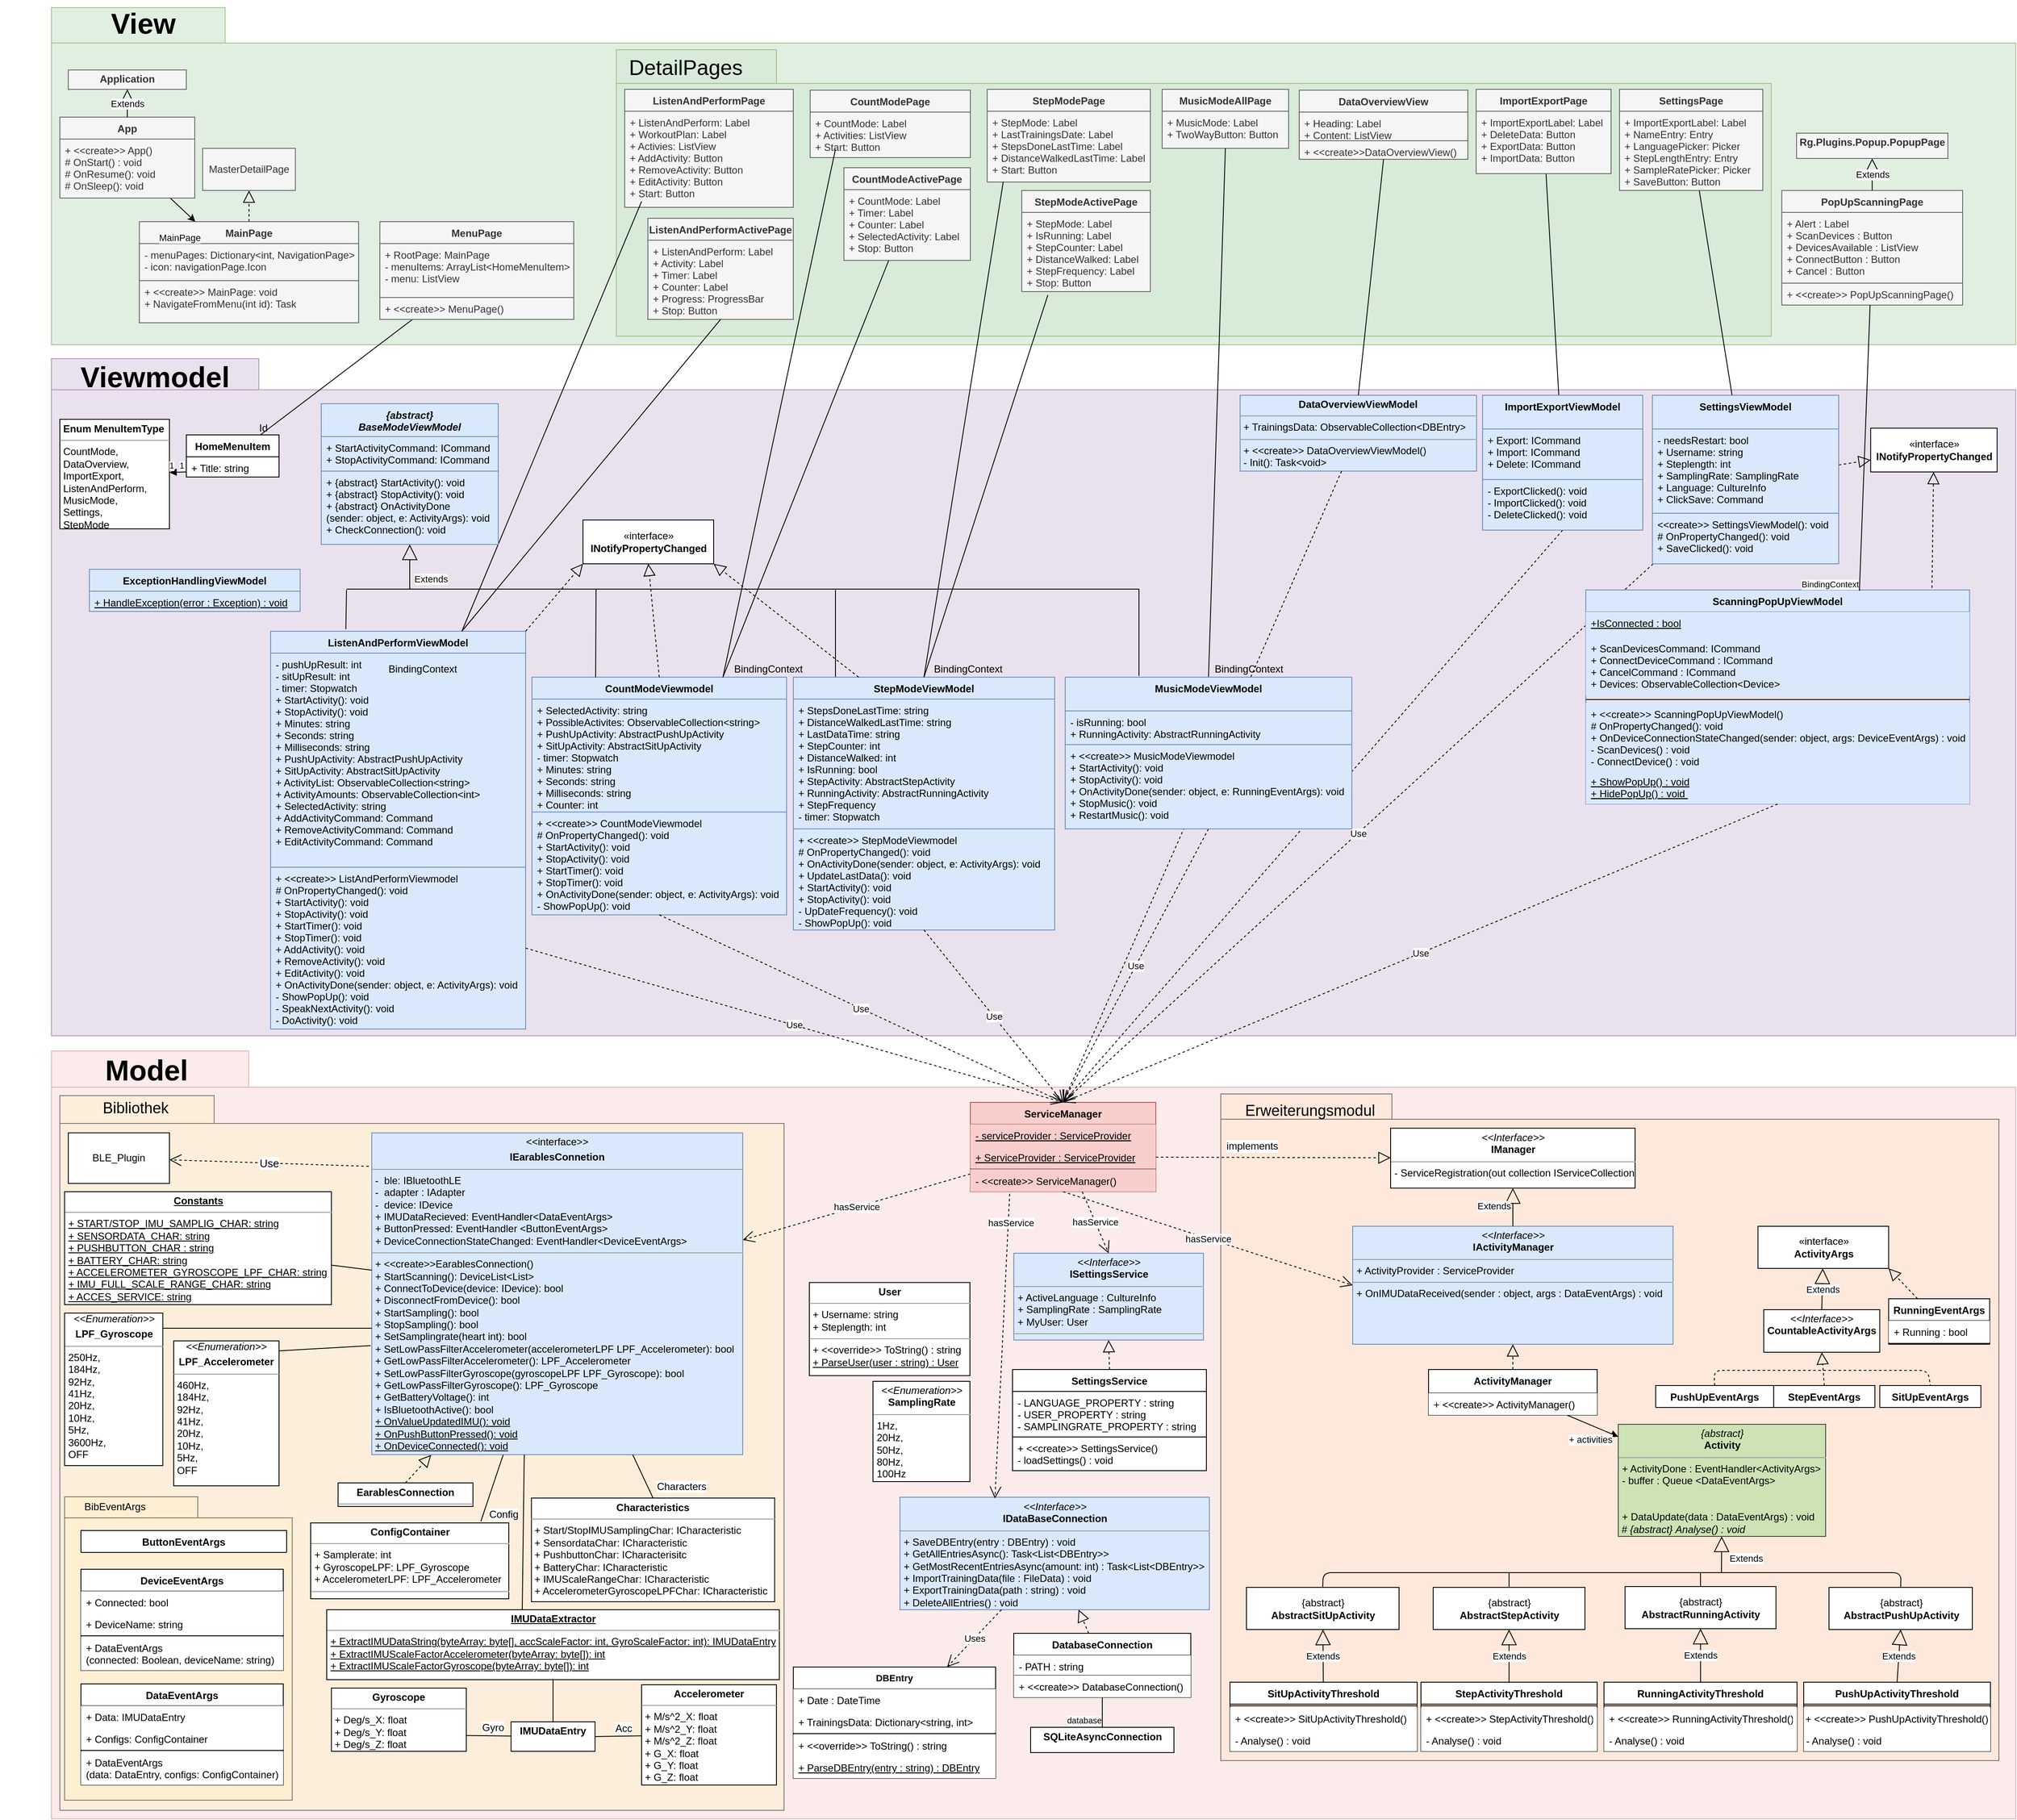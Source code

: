 <mxfile version="12.4.7" type="device"><diagram id="adMyBay1lu6xidjCouD3" name="Model"><mxGraphModel dx="2802" dy="2765" grid="1" gridSize="10" guides="1" tooltips="1" connect="1" arrows="1" fold="1" page="1" pageScale="1" pageWidth="850" pageHeight="1100" math="0" shadow="0"><root><mxCell id="0"/><mxCell id="1" parent="0"/><mxCell id="HiuTI6qtSVJJUj4NG8zk-1" value="" style="shape=folder;fontStyle=1;spacingTop=10;tabWidth=234;tabHeight=43;tabPosition=left;html=1;strokeWidth=1;fillColor=#f8cecc;strokeColor=#b85450;opacity=40;" parent="1" vertex="1"><mxGeometry x="-799" y="127" width="2330" height="911" as="geometry"/></mxCell><mxCell id="HiuTI6qtSVJJUj4NG8zk-2" value="" style="shape=folder;fontStyle=1;spacingTop=10;tabWidth=183;tabHeight=33;tabPosition=left;html=1;strokeColor=#000000;strokeWidth=1;fontSize=12;fillColor=#fff2cc;opacity=50;" parent="1" vertex="1"><mxGeometry x="-789" y="179.95" width="859" height="848.05" as="geometry"/></mxCell><mxCell id="HiuTI6qtSVJJUj4NG8zk-3" value="" style="shape=folder;fontStyle=1;spacingTop=10;tabWidth=158;tabHeight=25;tabPosition=left;html=1;strokeColor=#000000;strokeWidth=1;fontSize=12;fillColor=#fff2cc;opacity=50;" parent="1" vertex="1"><mxGeometry x="-783.38" y="656" width="270" height="360" as="geometry"/></mxCell><mxCell id="HiuTI6qtSVJJUj4NG8zk-4" value="" style="shape=folder;fontStyle=1;spacingTop=10;tabWidth=246;tabHeight=37;tabPosition=left;html=1;fillColor=#e1d5e7;strokeColor=#9673a6;opacity=70;" parent="1" vertex="1"><mxGeometry x="-799" y="-694.5" width="2330" height="803.5" as="geometry"/></mxCell><mxCell id="HiuTI6qtSVJJUj4NG8zk-5" value="" style="shape=folder;fontStyle=1;spacingTop=10;tabWidth=206;tabHeight=42;tabPosition=left;html=1;fillColor=#d5e8d4;strokeColor=#82b366;opacity=70;" parent="1" vertex="1"><mxGeometry x="-799" y="-1111" width="2330" height="400" as="geometry"/></mxCell><mxCell id="HiuTI6qtSVJJUj4NG8zk-6" value="" style="shape=folder;fontStyle=1;spacingTop=10;tabWidth=190;tabHeight=40;tabPosition=left;html=1;fillColor=#d5e8d4;strokeColor=#82b366;opacity=70;" parent="1" vertex="1"><mxGeometry x="-129" y="-1061" width="1370" height="340" as="geometry"/></mxCell><mxCell id="HiuTI6qtSVJJUj4NG8zk-7" value="hasService" style="endArrow=open;endSize=12;dashed=1;html=1;" parent="1" source="HiuTI6qtSVJJUj4NG8zk-55" target="HiuTI6qtSVJJUj4NG8zk-60" edge="1"><mxGeometry width="160" relative="1" as="geometry"><mxPoint x="41.23" y="663" as="sourcePoint"/><mxPoint x="-199" y="772" as="targetPoint"/></mxGeometry></mxCell><mxCell id="HiuTI6qtSVJJUj4NG8zk-8" value="" style="shape=folder;fontStyle=1;spacingTop=10;tabWidth=203;tabHeight=30;tabPosition=left;html=1;fillColor=#ffe6cc;strokeColor=#000000;opacity=50;" parent="1" vertex="1"><mxGeometry x="588.08" y="178" width="922.92" height="791" as="geometry"/></mxCell><mxCell id="HiuTI6qtSVJJUj4NG8zk-9" value="&lt;p style=&quot;margin: 0px ; margin-top: 4px ; text-align: center&quot;&gt;&lt;i&gt;{abstract}&lt;/i&gt;&lt;br&gt;&lt;b&gt;Activity&lt;/b&gt;&lt;/p&gt;&lt;hr size=&quot;1&quot;&gt;&lt;p style=&quot;margin: 0px ; margin-left: 4px&quot;&gt;&lt;span&gt;+ ActivityDone : EventHandler&amp;lt;ActivityArgs&amp;gt;&lt;/span&gt;&lt;br&gt;&lt;/p&gt;&lt;p style=&quot;margin: 0px ; margin-left: 4px&quot;&gt;&lt;span&gt;- buffer : Queue &amp;lt;DataEventArgs&amp;gt;&amp;nbsp;&lt;/span&gt;&lt;/p&gt;&lt;p style=&quot;margin: 0px ; margin-left: 4px&quot;&gt;&lt;span&gt;&lt;br&gt;&lt;/span&gt;&lt;/p&gt;&lt;p style=&quot;margin: 0px ; margin-left: 4px&quot;&gt;&lt;span&gt;&lt;br&gt;&lt;/span&gt;&lt;/p&gt;&lt;p style=&quot;margin: 0px ; margin-left: 4px&quot;&gt;+ DataUpdate(data : DataEventArgs) : void&lt;/p&gt;&lt;i&gt;&amp;nbsp;#&amp;nbsp;&lt;/i&gt;&lt;i&gt;{abstract}&amp;nbsp;&lt;/i&gt;&lt;i&gt;Analyse() : void&amp;nbsp;&lt;/i&gt;&lt;i&gt;&lt;br&gt;&lt;/i&gt;&lt;p style=&quot;margin: 0px ; margin-left: 4px&quot;&gt;&lt;br&gt;&lt;/p&gt;" style="verticalAlign=top;align=left;overflow=fill;fontSize=12;fontFamily=Helvetica;html=1;fillColor=#B9E0A5;strokeColor=#000000;opacity=70;" parent="1" vertex="1"><mxGeometry x="1059.5" y="570" width="246" height="133" as="geometry"/></mxCell><mxCell id="HiuTI6qtSVJJUj4NG8zk-10" value="RunningActivityThreshold" style="swimlane;fontStyle=1;align=center;verticalAlign=top;childLayout=stackLayout;horizontal=1;startSize=26;horizontalStack=0;resizeParent=1;resizeParentMax=0;resizeLast=0;collapsible=1;marginBottom=0;fillColor=#ffffff;" parent="1" vertex="1"><mxGeometry x="1042.63" y="876" width="229" height="82" as="geometry"/></mxCell><mxCell id="HiuTI6qtSVJJUj4NG8zk-11" value="" style="line;strokeWidth=1;fillColor=#ffffff;align=left;verticalAlign=middle;spacingTop=-1;spacingLeft=3;spacingRight=3;rotatable=0;labelPosition=right;points=[];portConstraint=eastwest;" parent="HiuTI6qtSVJJUj4NG8zk-10" vertex="1"><mxGeometry y="26" width="229" height="4" as="geometry"/></mxCell><mxCell id="HiuTI6qtSVJJUj4NG8zk-12" value="+ &lt;&lt;create&gt;&gt; RunningActivityThreshold()" style="text;strokeColor=none;fillColor=#ffffff;align=left;verticalAlign=top;spacingLeft=4;spacingRight=4;overflow=hidden;rotatable=0;points=[[0,0.5],[1,0.5]];portConstraint=eastwest;" parent="HiuTI6qtSVJJUj4NG8zk-10" vertex="1"><mxGeometry y="30" width="229" height="26" as="geometry"/></mxCell><mxCell id="HiuTI6qtSVJJUj4NG8zk-13" value="- Analyse() : void" style="text;strokeColor=none;fillColor=#ffffff;align=left;verticalAlign=top;spacingLeft=4;spacingRight=4;overflow=hidden;rotatable=0;points=[[0,0.5],[1,0.5]];portConstraint=eastwest;" parent="HiuTI6qtSVJJUj4NG8zk-10" vertex="1"><mxGeometry y="56" width="229" height="26" as="geometry"/></mxCell><mxCell id="HiuTI6qtSVJJUj4NG8zk-14" value="StepActivityThreshold" style="swimlane;fontStyle=1;align=center;verticalAlign=top;childLayout=stackLayout;horizontal=1;startSize=26;horizontalStack=0;resizeParent=1;resizeParentMax=0;resizeLast=0;collapsible=1;marginBottom=0;fillColor=#ffffff;" parent="1" vertex="1"><mxGeometry x="825.5" y="876" width="209" height="82" as="geometry"/></mxCell><mxCell id="HiuTI6qtSVJJUj4NG8zk-15" value="" style="line;strokeWidth=1;fillColor=#ffffff;align=left;verticalAlign=middle;spacingTop=-1;spacingLeft=3;spacingRight=3;rotatable=0;labelPosition=right;points=[];portConstraint=eastwest;" parent="HiuTI6qtSVJJUj4NG8zk-14" vertex="1"><mxGeometry y="26" width="209" height="4" as="geometry"/></mxCell><mxCell id="HiuTI6qtSVJJUj4NG8zk-16" value="+ &lt;&lt;create&gt;&gt; StepActivityThreshold()" style="text;strokeColor=none;fillColor=#ffffff;align=left;verticalAlign=top;spacingLeft=4;spacingRight=4;overflow=hidden;rotatable=0;points=[[0,0.5],[1,0.5]];portConstraint=eastwest;" parent="HiuTI6qtSVJJUj4NG8zk-14" vertex="1"><mxGeometry y="30" width="209" height="26" as="geometry"/></mxCell><mxCell id="HiuTI6qtSVJJUj4NG8zk-17" value="- Analyse() : void" style="text;strokeColor=none;fillColor=#ffffff;align=left;verticalAlign=top;spacingLeft=4;spacingRight=4;overflow=hidden;rotatable=0;points=[[0,0.5],[1,0.5]];portConstraint=eastwest;" parent="HiuTI6qtSVJJUj4NG8zk-14" vertex="1"><mxGeometry y="56" width="209" height="26" as="geometry"/></mxCell><mxCell id="HiuTI6qtSVJJUj4NG8zk-18" value="PushUpEventArgs" style="swimlane;fontStyle=1;align=center;verticalAlign=top;childLayout=stackLayout;horizontal=1;startSize=26;horizontalStack=0;resizeParent=1;resizeParentMax=0;resizeLast=0;collapsible=1;marginBottom=0;" parent="1" vertex="1" collapsed="1"><mxGeometry x="1103.92" y="524" width="140" height="26" as="geometry"><mxRectangle x="1993.92" y="-1644" width="118.5" height="30" as="alternateBounds"/></mxGeometry></mxCell><mxCell id="HiuTI6qtSVJJUj4NG8zk-19" value="" style="line;strokeWidth=1;fillColor=none;align=left;verticalAlign=middle;spacingTop=-1;spacingLeft=3;spacingRight=3;rotatable=0;labelPosition=right;points=[];portConstraint=eastwest;" parent="HiuTI6qtSVJJUj4NG8zk-18" vertex="1"><mxGeometry y="26" width="140" height="4" as="geometry"/></mxCell><mxCell id="HiuTI6qtSVJJUj4NG8zk-20" value="SitUpEventArgs" style="swimlane;fontStyle=1;align=center;verticalAlign=top;childLayout=stackLayout;horizontal=1;startSize=26;horizontalStack=0;resizeParent=1;resizeParentMax=0;resizeLast=0;collapsible=1;marginBottom=0;" parent="1" vertex="1" collapsed="1"><mxGeometry x="1369.72" y="524" width="120" height="26" as="geometry"><mxRectangle x="2250.26" y="-1644" width="113.66" height="30" as="alternateBounds"/></mxGeometry></mxCell><mxCell id="HiuTI6qtSVJJUj4NG8zk-21" value="" style="line;strokeWidth=1;fillColor=none;align=left;verticalAlign=middle;spacingTop=-1;spacingLeft=3;spacingRight=3;rotatable=0;labelPosition=right;points=[];portConstraint=eastwest;" parent="HiuTI6qtSVJJUj4NG8zk-20" vertex="1"><mxGeometry y="26" width="120" height="4" as="geometry"/></mxCell><mxCell id="HiuTI6qtSVJJUj4NG8zk-22" value="RunningEventArgs" style="swimlane;fontStyle=1;align=center;verticalAlign=top;childLayout=stackLayout;horizontal=1;startSize=26;horizontalStack=0;resizeParent=1;resizeParentMax=0;resizeLast=0;collapsible=1;marginBottom=0;" parent="1" vertex="1"><mxGeometry x="1380.24" y="421" width="119.89" height="54" as="geometry"/></mxCell><mxCell id="HiuTI6qtSVJJUj4NG8zk-23" value="+ Running : bool" style="text;strokeColor=none;fillColor=#ffffff;align=left;verticalAlign=top;spacingLeft=4;spacingRight=4;overflow=hidden;rotatable=0;points=[[0,0.5],[1,0.5]];portConstraint=eastwest;" parent="HiuTI6qtSVJJUj4NG8zk-22" vertex="1"><mxGeometry y="26" width="119.89" height="26" as="geometry"/></mxCell><mxCell id="HiuTI6qtSVJJUj4NG8zk-24" value="" style="line;strokeWidth=1;fillColor=none;align=left;verticalAlign=middle;spacingTop=-1;spacingLeft=3;spacingRight=3;rotatable=0;labelPosition=right;points=[];portConstraint=eastwest;" parent="HiuTI6qtSVJJUj4NG8zk-22" vertex="1"><mxGeometry y="52" width="119.89" height="2" as="geometry"/></mxCell><mxCell id="HiuTI6qtSVJJUj4NG8zk-25" value="«interface»&lt;br&gt;&lt;b&gt;ActivityArgs&lt;br&gt;&lt;/b&gt;" style="html=1;" parent="1" vertex="1"><mxGeometry x="1225.24" y="335" width="155" height="50" as="geometry"/></mxCell><mxCell id="HiuTI6qtSVJJUj4NG8zk-26" value="StepEventArgs" style="swimlane;fontStyle=1;align=center;verticalAlign=top;childLayout=stackLayout;horizontal=1;startSize=26;horizontalStack=0;resizeParent=1;resizeParentMax=0;resizeLast=0;collapsible=1;marginBottom=0;" parent="1" vertex="1" collapsed="1"><mxGeometry x="1243.92" y="524" width="120" height="26" as="geometry"><mxRectangle x="2123.92" y="-1644" width="112.42" height="30" as="alternateBounds"/></mxGeometry></mxCell><mxCell id="HiuTI6qtSVJJUj4NG8zk-27" value="" style="line;strokeWidth=1;fillColor=none;align=left;verticalAlign=middle;spacingTop=-1;spacingLeft=3;spacingRight=3;rotatable=0;labelPosition=right;points=[];portConstraint=eastwest;" parent="HiuTI6qtSVJJUj4NG8zk-26" vertex="1"><mxGeometry y="26" width="120" height="4" as="geometry"/></mxCell><mxCell id="HiuTI6qtSVJJUj4NG8zk-28" value="&lt;p style=&quot;margin: 0px ; margin-top: 4px ; text-align: center&quot;&gt;&lt;i&gt;&amp;lt;&amp;lt;Interface&amp;gt;&amp;gt;&lt;/i&gt;&lt;br&gt;&lt;b&gt;CountableActivityArgs&lt;/b&gt;&lt;/p&gt;&lt;p style=&quot;margin: 0px ; margin-left: 4px&quot;&gt;&lt;br&gt;&lt;/p&gt;" style="verticalAlign=top;align=left;overflow=fill;fontSize=12;fontFamily=Helvetica;html=1;" parent="1" vertex="1"><mxGeometry x="1232.11" y="434" width="137.61" height="50.5" as="geometry"/></mxCell><mxCell id="HiuTI6qtSVJJUj4NG8zk-29" value="Extends" style="endArrow=block;endSize=16;endFill=0;html=1;exitX=0.5;exitY=0;exitDx=0;exitDy=0;" parent="1" source="HiuTI6qtSVJJUj4NG8zk-28" target="HiuTI6qtSVJJUj4NG8zk-25" edge="1"><mxGeometry width="160" relative="1" as="geometry"><mxPoint x="1263.53" y="239.5" as="sourcePoint"/><mxPoint x="1423.53" y="239.5" as="targetPoint"/></mxGeometry></mxCell><mxCell id="HiuTI6qtSVJJUj4NG8zk-30" value="" style="endArrow=block;dashed=1;endFill=0;endSize=12;html=1;entryX=0.5;entryY=1;entryDx=0;entryDy=0;exitX=0.5;exitY=0;exitDx=0;exitDy=0;" parent="1" source="HiuTI6qtSVJJUj4NG8zk-26" target="HiuTI6qtSVJJUj4NG8zk-28" edge="1"><mxGeometry width="160" relative="1" as="geometry"><mxPoint x="1215.03" y="429.5" as="sourcePoint"/><mxPoint x="1633.53" y="389.5" as="targetPoint"/></mxGeometry></mxCell><mxCell id="HiuTI6qtSVJJUj4NG8zk-31" value="" style="endArrow=block;dashed=1;endFill=0;endSize=12;html=1;entryX=1;entryY=1;entryDx=0;entryDy=0;" parent="1" source="HiuTI6qtSVJJUj4NG8zk-22" target="HiuTI6qtSVJJUj4NG8zk-25" edge="1"><mxGeometry width="160" relative="1" as="geometry"><mxPoint x="1378.53" y="186" as="sourcePoint"/><mxPoint x="1680.03" y="188.5" as="targetPoint"/></mxGeometry></mxCell><mxCell id="HiuTI6qtSVJJUj4NG8zk-32" value="+ activities" style="endArrow=block;endFill=1;html=1;align=left;verticalAlign=top;" parent="1" source="HiuTI6qtSVJJUj4NG8zk-78" target="HiuTI6qtSVJJUj4NG8zk-9" edge="1"><mxGeometry x="-0.812" y="-15" relative="1" as="geometry"><mxPoint x="1901" y="1509.5" as="sourcePoint"/><mxPoint x="2131" y="1679.5" as="targetPoint"/><mxPoint x="1" as="offset"/></mxGeometry></mxCell><mxCell id="HiuTI6qtSVJJUj4NG8zk-33" value="{abstract}&lt;br&gt;&lt;b&gt;AbstractSitUpActivity&lt;/b&gt;" style="html=1;" parent="1" vertex="1"><mxGeometry x="618.5" y="763.5" width="181" height="50" as="geometry"/></mxCell><mxCell id="HiuTI6qtSVJJUj4NG8zk-34" value="{abstract}&lt;br&gt;&lt;b&gt;AbstractPushUpActivity&lt;/b&gt;" style="html=1;" parent="1" vertex="1"><mxGeometry x="1309.5" y="763.5" width="170" height="50" as="geometry"/></mxCell><mxCell id="HiuTI6qtSVJJUj4NG8zk-35" value="{abstract}&lt;br&gt;&lt;b&gt;AbstractRunningActivity&lt;/b&gt;" style="html=1;" parent="1" vertex="1"><mxGeometry x="1067.63" y="762.5" width="179" height="50" as="geometry"/></mxCell><mxCell id="HiuTI6qtSVJJUj4NG8zk-36" value="Extends" style="endArrow=block;endSize=16;endFill=0;html=1;" parent="1" source="HiuTI6qtSVJJUj4NG8zk-116" target="HiuTI6qtSVJJUj4NG8zk-33" edge="1"><mxGeometry width="160" relative="1" as="geometry"><mxPoint x="710" y="751.5" as="sourcePoint"/><mxPoint x="848" y="825.5" as="targetPoint"/></mxGeometry></mxCell><mxCell id="HiuTI6qtSVJJUj4NG8zk-37" value="Extends" style="endArrow=block;endSize=16;endFill=0;html=1;exitX=0.5;exitY=0;exitDx=0;exitDy=0;entryX=0.5;entryY=1;entryDx=0;entryDy=0;" parent="1" source="HiuTI6qtSVJJUj4NG8zk-14" target="HiuTI6qtSVJJUj4NG8zk-267" edge="1"><mxGeometry width="160" relative="1" as="geometry"><mxPoint x="1024" y="902" as="sourcePoint"/><mxPoint x="1232" y="836.5" as="targetPoint"/></mxGeometry></mxCell><mxCell id="HiuTI6qtSVJJUj4NG8zk-38" value="Extends" style="endArrow=block;endSize=16;endFill=0;html=1;exitX=0.5;exitY=0;exitDx=0;exitDy=0;entryX=0.5;entryY=1;entryDx=0;entryDy=0;" parent="1" source="HiuTI6qtSVJJUj4NG8zk-10" target="HiuTI6qtSVJJUj4NG8zk-35" edge="1"><mxGeometry width="160" relative="1" as="geometry"><mxPoint x="1048" y="1020" as="sourcePoint"/><mxPoint x="1151" y="803" as="targetPoint"/></mxGeometry></mxCell><mxCell id="HiuTI6qtSVJJUj4NG8zk-39" value="Extends" style="endArrow=block;endSize=16;endFill=0;html=1;entryX=0.5;entryY=1;entryDx=0;entryDy=0;exitX=0.5;exitY=0;exitDx=0;exitDy=0;" parent="1" source="HiuTI6qtSVJJUj4NG8zk-112" target="HiuTI6qtSVJJUj4NG8zk-34" edge="1"><mxGeometry width="160" relative="1" as="geometry"><mxPoint x="1429.5" y="1035" as="sourcePoint"/><mxPoint x="1151" y="803" as="targetPoint"/></mxGeometry></mxCell><mxCell id="HiuTI6qtSVJJUj4NG8zk-40" value="Extends" style="endArrow=block;endSize=16;endFill=0;html=1;" parent="1" target="HiuTI6qtSVJJUj4NG8zk-9" edge="1"><mxGeometry x="-0.203" y="-29" width="160" relative="1" as="geometry"><mxPoint x="1182" y="746" as="sourcePoint"/><mxPoint x="1182.5" y="724" as="targetPoint"/><mxPoint as="offset"/></mxGeometry></mxCell><mxCell id="HiuTI6qtSVJJUj4NG8zk-41" value="&lt;p style=&quot;margin: 0px ; margin-top: 4px ; text-align: center&quot;&gt;&lt;i&gt;&amp;lt;&amp;lt;Interface&amp;gt;&amp;gt;&lt;/i&gt;&lt;br&gt;&lt;b&gt;IDataBaseConnection&lt;/b&gt;&lt;/p&gt;&lt;hr size=&quot;1&quot;&gt;&lt;p style=&quot;margin: 0px ; margin-left: 4px&quot;&gt;&lt;span&gt;+ SaveDBEntry(entry : DBEntry) : void&lt;/span&gt;&lt;br&gt;&lt;/p&gt;&lt;p style=&quot;margin: 0px ; margin-left: 4px&quot;&gt;+ GetAllEntriesAsync(): Task&amp;lt;List&amp;lt;DBEntry&amp;gt;&amp;gt;&lt;/p&gt;&lt;p style=&quot;margin: 0px ; margin-left: 4px&quot;&gt;+ GetMostRecentEntriesAsync(amount: int) : Task&amp;lt;List&amp;lt;DBEntry&amp;gt;&amp;gt;&lt;/p&gt;&lt;p style=&quot;margin: 0px ; margin-left: 4px&quot;&gt;+ ImportTrainingData(file : FileData) : void&lt;/p&gt;&lt;p style=&quot;margin: 0px ; margin-left: 4px&quot;&gt;+ ExportTrainingData(path : string) : void&lt;/p&gt;&lt;p style=&quot;margin: 0px ; margin-left: 4px&quot;&gt;+ DeleteAllEntries() : void&lt;/p&gt;&lt;p style=&quot;margin: 0px ; margin-left: 4px&quot;&gt;&lt;span style=&quot;color: rgba(0 , 0 , 0 , 0) ; font-family: monospace ; font-size: 0px&quot;&gt;3CmxGraphModel%3E%3Croot%3E%3CmxCell%20id%3D%220%22%2F%3E%3CmxCell%20id%3D%221%22%20parent%3D%220%22%2F%3E%3CmxCell%20id%3D%222%22%20value%3D%22%2B%20getEntriesAsync()%3A%20Task%26lt%3BList%26lt%3BDBEntry%26gt%3B%26gt%3B%22%20style%3D%22text%3BstrokeColor%3Dnone%3BfillColor%3Dnone%3Balign%3Dleft%3BverticalAlign%3Dtop%3BspacingLeft%3D4%3BspacingRight%3D4%3Boverflow%3Dhidden%3Brotatable%3D0%3Bpoints%3D%5B%5B0%2C0.5%5D%2C%5B1%2C0.5%5D%5D%3BportConstraint%3Deastwest%3B%22%20vertex%3D%221%22%20parent%3D%221%22%3E%3CmxGeometry%20x%3D%221080%22%20y%3D%22493%22%20width%3D%22250%22%20height%3D%2226%22%20as%3D%22geometry%22%2F%3E%3C%2FmxCell%3E%3C%2Froot%3E%3C%2FmxGraphModel%3E&lt;/span&gt;&lt;/p&gt;&lt;span style=&quot;color: rgba(0 , 0 , 0 , 0) ; font-family: monospace ; font-size: 0px&quot;&gt;%3CmxGraphModel%3E%3Croot%3E%3CmxCell%20id%3D%220%22%2F%3E%3CmxCell%20id%3D%221%22%20parent%3D%220%22%2F%3E%3CmxCell%20id%3D%222%22%20value%3D%22%2B%20getEntriesAsync()%3A%20Task%26lt%3BList%26lt%3BDBEntry%26gt%3B%26gt%3B%22%20style%3D%22text%3BstrokeColor%3Dnone%3BfillColor%3Dnone%3Balign%3Dleft%3BverticalAlign%3Dtop%3BspacingLeft%3D4%3BspacingRight%3D4%3Boverflow%3Dhidden%3Brotatable%3D0%3Bpoints%3D%5B%5B0%2C0.5%5D%2C%5B1%2C0.5%5D%5D%3BportConstraint%3Deastwest%3B%22%20vertex%3D%221%22%20parent%3D%221%22%3E%3CmxGeometry%20x%3D%221080%22%20y%3D%22493%22%20width%3D%22250%22%20height%3D%2226%22%20as%3D%22geometry%22%2F%3E%3C%2FmxCell%3E%3C%2Froot%3E%3C%2FmxGraphModel%3E&lt;/span&gt;&lt;span style=&quot;color: rgba(0 , 0 , 0 , 0) ; font-family: monospace ; font-size: 0px&quot;&gt;%3CmxGraphModel%3E%3Croot%3E%3CmxCell%20id%3D%220%22%2F%3E%3CmxCell%20id%3D%221%22%20parent%3D%220%22%2F%3E%3CmxCell%20id%3D%222%22%20value%3D%22%2B%20getEntriesAsync()%3A%20Task%26lt%3BList%26lt%3BDBEntry%26gt%3B%26gt%3B%22%20style%3D%22text%3BstrokeColor%3Dnone%3BfillColor%3Dnone%3Balign%3Dleft%3BverticalAlign%3Dtop%3BspacingLeft%3D4%3BspacingRight%3D4%3Boverflow%3Dhidden%3Brotatable%3D0%3Bpoints%3D%5B%5B0%2C0.5%5D%2C%5B1%2C0.5%5D%5D%3BportConstraint%3Deastwest%3B%22%20vertex%3D%221%22%20parent%3D%221%22%3E%3CmxGeometry%20x%3D%221080%22%20y%3D%22493%22%20width%3D%22250%22%20height%3D%2226%22%20as%3D%22geometry%22%2F%3E%3C%2FmxCell%3E%3C%2Froot%3E%3C%2FmxGraphModel%3E&lt;/span&gt;" style="verticalAlign=top;align=left;overflow=fill;fontSize=12;fontFamily=Helvetica;html=1;fillColor=#dae8fc;strokeColor=#6c8ebf;" parent="1" vertex="1"><mxGeometry x="207.5" y="656.5" width="367" height="133.5" as="geometry"/></mxCell><mxCell id="HiuTI6qtSVJJUj4NG8zk-42" value="&lt;p style=&quot;margin: 0px ; margin-top: 4px ; text-align: center&quot;&gt;&lt;b&gt;SQLiteAsyncConnection&lt;/b&gt;&lt;/p&gt;" style="verticalAlign=top;align=left;overflow=fill;fontSize=12;fontFamily=Helvetica;html=1;" parent="1" vertex="1"><mxGeometry x="362.5" y="929.5" width="170" height="30" as="geometry"/></mxCell><mxCell id="HiuTI6qtSVJJUj4NG8zk-43" value="" style="endArrow=block;dashed=1;endFill=0;endSize=12;html=1;" parent="1" source="HiuTI6qtSVJJUj4NG8zk-44" target="HiuTI6qtSVJJUj4NG8zk-41" edge="1"><mxGeometry width="160" relative="1" as="geometry"><mxPoint x="777" y="803.5" as="sourcePoint"/><mxPoint x="817" y="828.5" as="targetPoint"/></mxGeometry></mxCell><mxCell id="HiuTI6qtSVJJUj4NG8zk-44" value="DatabaseConnection" style="swimlane;fontStyle=1;align=center;verticalAlign=top;childLayout=stackLayout;horizontal=1;startSize=26;horizontalStack=0;resizeParent=1;resizeParentMax=0;resizeLast=0;collapsible=1;marginBottom=0;" parent="1" vertex="1"><mxGeometry x="342.5" y="818" width="210" height="76" as="geometry"/></mxCell><mxCell id="HiuTI6qtSVJJUj4NG8zk-45" value="- PATH : string" style="text;strokeColor=none;fillColor=#ffffff;align=left;verticalAlign=top;spacingLeft=4;spacingRight=4;overflow=hidden;rotatable=0;points=[[0,0.5],[1,0.5]];portConstraint=eastwest;" parent="HiuTI6qtSVJJUj4NG8zk-44" vertex="1"><mxGeometry y="26" width="210" height="24" as="geometry"/></mxCell><mxCell id="HiuTI6qtSVJJUj4NG8zk-46" value="" style="endArrow=none;html=1;fontColor=#000000;entryX=1.001;entryY=-0.001;entryDx=0;entryDy=0;entryPerimeter=0;" parent="HiuTI6qtSVJJUj4NG8zk-44" target="HiuTI6qtSVJJUj4NG8zk-47" edge="1"><mxGeometry width="50" height="50" relative="1" as="geometry"><mxPoint x="0.5" y="50" as="sourcePoint"/><mxPoint x="68.5" y="38" as="targetPoint"/></mxGeometry></mxCell><mxCell id="HiuTI6qtSVJJUj4NG8zk-47" value="+ &lt;&lt;create&gt;&gt; DatabaseConnection() " style="text;strokeColor=none;fillColor=#ffffff;align=left;verticalAlign=top;spacingLeft=4;spacingRight=4;overflow=hidden;rotatable=0;points=[[0,0.5],[1,0.5]];portConstraint=eastwest;" parent="HiuTI6qtSVJJUj4NG8zk-44" vertex="1"><mxGeometry y="50" width="210" height="26" as="geometry"/></mxCell><mxCell id="HiuTI6qtSVJJUj4NG8zk-48" value="" style="line;strokeWidth=1;fillColor=none;align=left;verticalAlign=middle;spacingTop=-1;spacingLeft=3;spacingRight=3;rotatable=0;labelPosition=right;points=[];portConstraint=eastwest;" parent="HiuTI6qtSVJJUj4NG8zk-44" vertex="1"><mxGeometry y="76" width="210" as="geometry"/></mxCell><mxCell id="HiuTI6qtSVJJUj4NG8zk-49" value="DBEntry" style="swimlane;fontStyle=1;align=center;verticalAlign=top;childLayout=stackLayout;horizontal=1;startSize=26;horizontalStack=0;resizeParent=1;resizeParentMax=0;resizeLast=0;collapsible=1;marginBottom=0;fontSize=11;" parent="1" vertex="1"><mxGeometry x="81" y="858" width="240" height="132" as="geometry"/></mxCell><mxCell id="HiuTI6qtSVJJUj4NG8zk-50" value="+ Date : DateTime" style="text;align=left;verticalAlign=top;spacingLeft=4;spacingRight=4;overflow=hidden;rotatable=0;points=[[0,0.5],[1,0.5]];portConstraint=eastwest;fillColor=#FFFFFF;strokeColor=none;fontColor=#000000;" parent="HiuTI6qtSVJJUj4NG8zk-49" vertex="1"><mxGeometry y="26" width="240" height="26" as="geometry"/></mxCell><mxCell id="HiuTI6qtSVJJUj4NG8zk-51" value="+ TrainingsData: Dictionary&lt;string, int&gt;" style="text;strokeColor=none;fillColor=#FFFFFF;align=left;verticalAlign=top;spacingLeft=4;spacingRight=4;overflow=hidden;rotatable=0;points=[[0,0.5],[1,0.5]];portConstraint=eastwest;fontColor=#000000;" parent="HiuTI6qtSVJJUj4NG8zk-49" vertex="1"><mxGeometry y="52" width="240" height="26" as="geometry"/></mxCell><mxCell id="HiuTI6qtSVJJUj4NG8zk-52" value="" style="line;strokeWidth=1;fillColor=none;align=left;verticalAlign=middle;spacingTop=-1;spacingLeft=3;spacingRight=3;rotatable=0;labelPosition=right;points=[];portConstraint=eastwest;" parent="HiuTI6qtSVJJUj4NG8zk-49" vertex="1"><mxGeometry y="78" width="240" height="2" as="geometry"/></mxCell><mxCell id="HiuTI6qtSVJJUj4NG8zk-53" value="+ &lt;&lt;override&gt;&gt; ToString() : string" style="text;align=left;verticalAlign=top;spacingLeft=4;spacingRight=4;overflow=hidden;rotatable=0;points=[[0,0.5],[1,0.5]];portConstraint=eastwest;fillColor=#ffffff;fontColor=#000000;" parent="HiuTI6qtSVJJUj4NG8zk-49" vertex="1"><mxGeometry y="80" width="240" height="26" as="geometry"/></mxCell><mxCell id="HiuTI6qtSVJJUj4NG8zk-54" value="+ ParseDBEntry(entry : string) : DBEntry" style="text;strokeColor=none;fillColor=#ffffff;align=left;verticalAlign=top;spacingLeft=4;spacingRight=4;overflow=hidden;rotatable=0;points=[[0,0.5],[1,0.5]];portConstraint=eastwest;fontStyle=4" parent="HiuTI6qtSVJJUj4NG8zk-49" vertex="1"><mxGeometry y="106" width="240" height="26" as="geometry"/></mxCell><mxCell id="HiuTI6qtSVJJUj4NG8zk-55" value="ServiceManager" style="swimlane;fontStyle=1;align=center;verticalAlign=top;childLayout=stackLayout;horizontal=1;startSize=26;horizontalStack=0;resizeParent=1;resizeParentMax=0;resizeLast=0;collapsible=1;marginBottom=0;strokeWidth=1;fontSize=12;fillColor=#f8cecc;strokeColor=#b85450;" parent="1" vertex="1"><mxGeometry x="291" y="188" width="220" height="106" as="geometry"><mxRectangle x="-687" y="350" width="120" height="26" as="alternateBounds"/></mxGeometry></mxCell><mxCell id="HiuTI6qtSVJJUj4NG8zk-56" value="- serviceProvider : ServiceProvider" style="text;strokeColor=none;fillColor=#f8cecc;align=left;verticalAlign=top;spacingLeft=4;spacingRight=4;overflow=hidden;rotatable=0;points=[[0,0.5],[1,0.5]];portConstraint=eastwest;fontStyle=4" parent="HiuTI6qtSVJJUj4NG8zk-55" vertex="1"><mxGeometry y="26" width="220" height="26" as="geometry"/></mxCell><mxCell id="HiuTI6qtSVJJUj4NG8zk-57" value="+ ServiceProvider : ServiceProvider" style="text;strokeColor=none;fillColor=#f8cecc;align=left;verticalAlign=top;spacingLeft=4;spacingRight=4;overflow=hidden;rotatable=0;points=[[0,0.5],[1,0.5]];portConstraint=eastwest;fontStyle=4" parent="HiuTI6qtSVJJUj4NG8zk-55" vertex="1"><mxGeometry y="52" width="220" height="26" as="geometry"/></mxCell><mxCell id="HiuTI6qtSVJJUj4NG8zk-58" value="" style="line;strokeWidth=1;align=left;verticalAlign=middle;spacingTop=-1;spacingLeft=3;spacingRight=3;rotatable=0;labelPosition=right;points=[];portConstraint=eastwest;fillColor=#f8cecc;strokeColor=#b85450;" parent="HiuTI6qtSVJJUj4NG8zk-55" vertex="1"><mxGeometry y="78" width="220" height="2" as="geometry"/></mxCell><mxCell id="HiuTI6qtSVJJUj4NG8zk-59" value="- &lt;&lt;create&gt;&gt; ServiceManager()" style="text;strokeColor=none;fillColor=#f8cecc;align=left;verticalAlign=top;spacingLeft=4;spacingRight=4;overflow=hidden;rotatable=0;points=[[0,0.5],[1,0.5]];portConstraint=eastwest;" parent="HiuTI6qtSVJJUj4NG8zk-55" vertex="1"><mxGeometry y="80" width="220" height="26" as="geometry"/></mxCell><mxCell id="HiuTI6qtSVJJUj4NG8zk-60" value="&lt;p style=&quot;margin: 0px ; margin-top: 4px ; text-align: center&quot;&gt;&amp;lt;&amp;lt;interface&amp;gt;&amp;gt;&lt;b&gt;&lt;br&gt;&lt;/b&gt;&lt;/p&gt;&lt;p style=&quot;margin: 0px ; margin-top: 4px ; text-align: center&quot;&gt;&lt;b&gt;IEarablesConnetion&lt;/b&gt;&lt;/p&gt;&lt;hr size=&quot;1&quot;&gt;&lt;p style=&quot;margin: 0px 0px 0px 4px&quot;&gt;-&amp;nbsp; ble: IBluetoothLE&lt;/p&gt;&lt;p style=&quot;margin: 0px 0px 0px 4px&quot;&gt;-&amp;nbsp; adapter : IAdapter&lt;/p&gt;&lt;p style=&quot;margin: 0px ; margin-left: 4px&quot;&gt;&lt;span&gt;-&amp;nbsp; device: IDevice&lt;/span&gt;&lt;/p&gt;&lt;p style=&quot;margin: 0px ; margin-left: 4px&quot;&gt;&lt;span&gt;+ IMUDataRecieved: EventHandler&amp;lt;DataEventArgs&amp;gt;&lt;/span&gt;&lt;br&gt;&lt;/p&gt;&lt;p style=&quot;margin: 0px 0px 0px 4px&quot;&gt;+ ButtonPressed: EventHandler &amp;lt;ButtonEventArgs&amp;gt;&lt;/p&gt;&lt;p style=&quot;margin: 0px 0px 0px 4px&quot;&gt;+ DeviceConnectionStateChanged: EventHandler&amp;lt;DeviceEventArgs&amp;gt;&lt;/p&gt;&lt;hr size=&quot;1&quot;&gt;&lt;p style=&quot;margin: 0px 0px 0px 4px&quot;&gt;+ &amp;lt;&amp;lt;create&amp;gt;&amp;gt;EarablesConnection()&lt;/p&gt;&lt;p style=&quot;margin: 0px 0px 0px 4px&quot;&gt;+ StartScanning(): DeviceList&amp;lt;List&amp;gt;&lt;/p&gt;&lt;p style=&quot;margin: 0px 0px 0px 4px&quot;&gt;+ ConnectToDevice(device: IDevice): bool&lt;/p&gt;&lt;p style=&quot;margin: 0px 0px 0px 4px&quot;&gt;+ DisconnectFromDevice(): bool&lt;/p&gt;&lt;p style=&quot;margin: 0px ; margin-left: 4px&quot;&gt;+ StartSampling(): bool&lt;/p&gt;&lt;p style=&quot;margin: 0px ; margin-left: 4px&quot;&gt;+ StopSampling(): bool&lt;/p&gt;&lt;p style=&quot;margin: 0px ; margin-left: 4px&quot;&gt;+ SetSamplingrate(heart int): bool&lt;/p&gt;&lt;p style=&quot;margin: 0px ; margin-left: 4px&quot;&gt;+ SetLowPassFilterAccelerometer(accelerometerLPF LPF_Accelerometer): bool&lt;/p&gt;&lt;p style=&quot;margin: 0px ; margin-left: 4px&quot;&gt;+ GetLowPassFilterAccelerometer(): LPF_Accelerometer&lt;br&gt;&lt;/p&gt;&lt;p style=&quot;margin: 0px ; margin-left: 4px&quot;&gt;+ SetLowPassFilterGyroscope(gyroscopeLPF LPF_Gyroscope): bool&lt;br&gt;&lt;/p&gt;&lt;p style=&quot;margin: 0px ; margin-left: 4px&quot;&gt;+ GetLowPassFilterGyroscope(): LPF_Gyroscope&lt;br&gt;&lt;/p&gt;&lt;p style=&quot;margin: 0px ; margin-left: 4px&quot;&gt;+ GetBatteryVoltage(): int&lt;/p&gt;&lt;p style=&quot;margin: 0px ; margin-left: 4px&quot;&gt;+ IsBluetoothActive(): bool&lt;/p&gt;&lt;p style=&quot;margin: 0px ; margin-left: 4px&quot;&gt;&lt;u&gt;+ OnValueUpdatedIMU(): void&lt;/u&gt;&lt;/p&gt;&lt;p style=&quot;margin: 0px ; margin-left: 4px&quot;&gt;&lt;u&gt;+ OnPushButtonPressed(): void&lt;/u&gt;&lt;/p&gt;&lt;p style=&quot;margin: 0px ; margin-left: 4px&quot;&gt;&lt;u&gt;+ OnDeviceConnected(): void&lt;/u&gt;&lt;/p&gt;&lt;p style=&quot;margin: 0px ; margin-left: 4px&quot;&gt;&lt;br&gt;&lt;/p&gt;&lt;p style=&quot;margin: 0px ; margin-left: 4px&quot;&gt;&amp;nbsp;&lt;/p&gt;" style="verticalAlign=top;align=left;overflow=fill;fontSize=12;fontFamily=Helvetica;html=1;rounded=0;shadow=0;comic=0;labelBackgroundColor=none;strokeWidth=1;fillColor=#dae8fc;strokeColor=#6c8ebf;" parent="1" vertex="1"><mxGeometry x="-419" y="224.2" width="440" height="381.8" as="geometry"/></mxCell><mxCell id="HiuTI6qtSVJJUj4NG8zk-61" value="&lt;p style=&quot;margin: 0px ; margin-top: 4px ; text-align: center&quot;&gt;&lt;u&gt;&lt;b&gt;Constants&lt;/b&gt;&lt;br&gt;&lt;/u&gt;&lt;/p&gt;&lt;hr size=&quot;1&quot;&gt;&lt;p style=&quot;margin: 0px ; margin-left: 4px&quot;&gt;&lt;u&gt;+ START/STOP_IMU_SAMPLIG_CHAR: string&lt;/u&gt;&lt;/p&gt;&lt;p style=&quot;margin: 0px ; margin-left: 4px&quot;&gt;&lt;u&gt;+ SENSORDATA_CHAR: string&lt;/u&gt;&lt;/p&gt;&lt;p style=&quot;margin: 0px ; margin-left: 4px&quot;&gt;&lt;u&gt;+ PUSHBUTTON_CHAR : string&lt;/u&gt;&lt;/p&gt;&lt;p style=&quot;margin: 0px ; margin-left: 4px&quot;&gt;&lt;u&gt;+ BATTERY_CHAR: string&lt;br&gt;&lt;/u&gt;&lt;/p&gt;&lt;p style=&quot;margin: 0px ; margin-left: 4px&quot;&gt;&lt;u&gt;+ ACCELEROMETER_GYROSCOPE_LPF_CHAR: string&lt;/u&gt;&lt;/p&gt;&lt;p style=&quot;margin: 0px ; margin-left: 4px&quot;&gt;&lt;u&gt;+ IMU_FULL_SCALE_RANGE_CHAR: string&lt;/u&gt;&lt;u&gt;&lt;br&gt;&lt;/u&gt;&lt;/p&gt;&lt;p style=&quot;margin: 0px ; margin-left: 4px&quot;&gt;&lt;u&gt;+ ACCES_SERVICE: string&lt;/u&gt;&lt;/p&gt;&lt;p style=&quot;margin: 0px ; margin-left: 4px&quot;&gt;&lt;u&gt;&lt;br&gt;&lt;/u&gt;&lt;/p&gt;&lt;hr size=&quot;1&quot;&gt;&lt;p style=&quot;margin: 0px ; margin-left: 4px&quot;&gt;&lt;br&gt;&lt;/p&gt;" style="verticalAlign=top;align=left;overflow=fill;fontSize=12;fontFamily=Helvetica;html=1;rounded=0;shadow=0;comic=0;labelBackgroundColor=none;strokeWidth=1" parent="1" vertex="1"><mxGeometry x="-783.38" y="294" width="316.5" height="134" as="geometry"/></mxCell><mxCell id="HiuTI6qtSVJJUj4NG8zk-62" value="&lt;p style=&quot;margin: 0px ; margin-top: 4px ; text-align: center&quot;&gt;&lt;b&gt;IMUDataEntry&lt;/b&gt;&lt;/p&gt;" style="verticalAlign=top;align=left;overflow=fill;fontSize=12;fontFamily=Helvetica;html=1;rounded=0;shadow=0;comic=0;labelBackgroundColor=none;strokeWidth=1" parent="1" vertex="1"><mxGeometry x="-253.79" y="923" width="99.57" height="35" as="geometry"/></mxCell><mxCell id="HiuTI6qtSVJJUj4NG8zk-63" value="&lt;p style=&quot;margin: 0px ; margin-top: 4px ; text-align: center&quot;&gt;&lt;b&gt;ConfigContainer&lt;/b&gt;&lt;/p&gt;&lt;hr size=&quot;1&quot;&gt;&lt;p style=&quot;margin: 0px ; margin-left: 4px&quot;&gt;+ Samplerate: int&lt;/p&gt;&lt;p style=&quot;margin: 0px 0px 0px 4px&quot;&gt;+ GyroscopeLPF: LPF_Gyroscope&lt;/p&gt;&lt;p style=&quot;margin: 0px 0px 0px 4px&quot;&gt;+ AccelerometerLPF: LPF_Accelerometer&lt;/p&gt;&lt;hr size=&quot;1&quot;&gt;&lt;p style=&quot;margin: 0px ; margin-left: 4px&quot;&gt;&lt;br&gt;&lt;/p&gt;" style="verticalAlign=top;align=left;overflow=fill;fontSize=12;fontFamily=Helvetica;html=1;rounded=0;shadow=0;comic=0;labelBackgroundColor=none;strokeWidth=1" parent="1" vertex="1"><mxGeometry x="-491.5" y="687" width="235" height="90" as="geometry"/></mxCell><mxCell id="HiuTI6qtSVJJUj4NG8zk-64" value="BLE_Plugin" style="rounded=0;whiteSpace=wrap;html=1;" parent="1" vertex="1"><mxGeometry x="-779" y="224.2" width="120" height="60" as="geometry"/></mxCell><mxCell id="HiuTI6qtSVJJUj4NG8zk-65" value="Bibliothek" style="text;html=1;strokeColor=none;fillColor=none;align=center;verticalAlign=middle;whiteSpace=wrap;rounded=0;fontSize=18;" parent="1" vertex="1"><mxGeometry x="-789" y="176" width="180" height="38" as="geometry"/></mxCell><mxCell id="HiuTI6qtSVJJUj4NG8zk-66" value="&lt;p style=&quot;margin: 0px ; margin-top: 4px ; text-align: center&quot;&gt;&lt;i&gt;&amp;lt;&amp;lt;Interface&amp;gt;&amp;gt;&lt;/i&gt;&lt;br&gt;&lt;b&gt;IManager&lt;/b&gt;&lt;/p&gt;&lt;hr size=&quot;1&quot;&gt;&lt;p style=&quot;margin: 0px ; margin-left: 4px&quot;&gt;- ServiceRegistration&lt;span&gt;(out collection IServiceCollection)&lt;/span&gt;&lt;/p&gt;" style="verticalAlign=top;align=left;overflow=fill;fontSize=12;fontFamily=Helvetica;html=1;" parent="1" vertex="1"><mxGeometry x="789.5" y="218.7" width="290" height="71" as="geometry"/></mxCell><mxCell id="HiuTI6qtSVJJUj4NG8zk-67" value="" style="endArrow=block;dashed=1;endFill=0;endSize=12;html=1;exitX=1;exitY=0.5;exitDx=0;exitDy=0;" parent="1" source="HiuTI6qtSVJJUj4NG8zk-57" target="HiuTI6qtSVJJUj4NG8zk-66" edge="1"><mxGeometry width="160" relative="1" as="geometry"><mxPoint x="389.5" y="1057" as="sourcePoint"/><mxPoint x="419.5" y="1097" as="targetPoint"/></mxGeometry></mxCell><mxCell id="HiuTI6qtSVJJUj4NG8zk-68" value="implements" style="text;html=1;align=center;verticalAlign=middle;resizable=0;points=[];;labelBackgroundColor=#ffffff;" parent="HiuTI6qtSVJJUj4NG8zk-67" vertex="1" connectable="0"><mxGeometry x="0.203" y="3" relative="1" as="geometry"><mxPoint x="-54.03" y="-11" as="offset"/></mxGeometry></mxCell><mxCell id="HiuTI6qtSVJJUj4NG8zk-69" value="&lt;p style=&quot;margin: 0px ; margin-top: 4px ; text-align: center&quot;&gt;&lt;b&gt;Gyroscope&lt;/b&gt;&lt;/p&gt;&lt;hr size=&quot;1&quot;&gt;&lt;p style=&quot;margin: 0px 0px 0px 4px&quot;&gt;+ Deg/s_X: float&lt;/p&gt;&lt;p style=&quot;margin: 0px 0px 0px 4px&quot;&gt;+ Deg/s_Y: float&lt;br&gt;&lt;/p&gt;&lt;p style=&quot;margin: 0px 0px 0px 4px&quot;&gt;+ Deg/s_Z: float&lt;/p&gt;&lt;p style=&quot;margin: 0px ; margin-left: 4px&quot;&gt;&lt;br&gt;&lt;/p&gt;" style="verticalAlign=top;align=left;overflow=fill;fontSize=12;fontFamily=Helvetica;html=1;" parent="1" vertex="1"><mxGeometry x="-466.88" y="883" width="160" height="75" as="geometry"/></mxCell><mxCell id="HiuTI6qtSVJJUj4NG8zk-70" value="&lt;p style=&quot;margin: 0px ; margin-top: 4px ; text-align: center&quot;&gt;&lt;b&gt;Accelerometer&lt;/b&gt;&lt;/p&gt;&lt;hr size=&quot;1&quot;&gt;&lt;p style=&quot;margin: 0px 0px 0px 4px&quot;&gt;+ M/s^2_X: float&lt;br&gt;&lt;/p&gt;&lt;p style=&quot;margin: 0px 0px 0px 4px&quot;&gt;+ M/s^2_Y: float&lt;br&gt;&lt;/p&gt;&lt;p style=&quot;margin: 0px 0px 0px 4px&quot;&gt;+ M/s^2_Z: float&lt;br&gt;&lt;/p&gt;&lt;p style=&quot;margin: 0px 0px 0px 4px&quot;&gt;+ G_X: float&lt;/p&gt;&lt;p style=&quot;margin: 0px 0px 0px 4px&quot;&gt;+ G_Y: float&lt;br&gt;&lt;/p&gt;&lt;p style=&quot;margin: 0px 0px 0px 4px&quot;&gt;+ G_Z: float&lt;/p&gt;&lt;p style=&quot;margin: 0px ; margin-left: 4px&quot;&gt;&lt;br&gt;&lt;/p&gt;" style="verticalAlign=top;align=left;overflow=fill;fontSize=12;fontFamily=Helvetica;html=1;" parent="1" vertex="1"><mxGeometry x="-99" y="879" width="160" height="119" as="geometry"/></mxCell><mxCell id="HiuTI6qtSVJJUj4NG8zk-71" value="&lt;p style=&quot;margin: 0px ; margin-top: 4px ; text-align: center&quot;&gt;&lt;b&gt;&lt;u&gt;IMUDataExtractor&lt;/u&gt;&lt;/b&gt;&lt;/p&gt;&lt;hr size=&quot;1&quot;&gt;&lt;p style=&quot;margin: 0px ; margin-left: 4px&quot;&gt;&lt;u&gt;+ ExtractIMUDataString(byteArray: byte[], accScaleFactor&lt;span&gt;: int, GyroScaleFactor: int):&amp;nbsp;&lt;/span&gt;IMUDataEntry&lt;/u&gt;&lt;/p&gt;&lt;p style=&quot;margin: 0px 0px 0px 4px&quot;&gt;&lt;u&gt;+ ExtractIMUScaleFactorAccelerometer(byteArray: byte[]): int&lt;/u&gt;&lt;/p&gt;&lt;p style=&quot;margin: 0px 0px 0px 4px&quot;&gt;&lt;u&gt;+ ExtractIMUScaleFactorGyroscope(byteArray: byte[]): int&lt;/u&gt;&lt;/p&gt;" style="verticalAlign=top;align=left;overflow=fill;fontSize=12;fontFamily=Helvetica;html=1;" parent="1" vertex="1"><mxGeometry x="-472.45" y="790" width="536.88" height="83" as="geometry"/></mxCell><mxCell id="HiuTI6qtSVJJUj4NG8zk-72" value="hasService" style="endArrow=open;endSize=12;dashed=1;html=1;entryX=0.5;entryY=0;entryDx=0;entryDy=0;" parent="1" source="HiuTI6qtSVJJUj4NG8zk-55" target="HiuTI6qtSVJJUj4NG8zk-131" edge="1"><mxGeometry width="160" relative="1" as="geometry"><mxPoint x="1262.5" y="817.5" as="sourcePoint"/><mxPoint x="328.5" y="834.5" as="targetPoint"/></mxGeometry></mxCell><mxCell id="HiuTI6qtSVJJUj4NG8zk-73" value="DataEventArgs" style="swimlane;fontStyle=1;align=center;verticalAlign=top;childLayout=stackLayout;horizontal=1;startSize=26;horizontalStack=0;resizeParent=1;resizeParentMax=0;resizeLast=0;collapsible=1;marginBottom=0;fillColor=#ffffff;" parent="1" vertex="1"><mxGeometry x="-764" y="878" width="240" height="120" as="geometry"/></mxCell><mxCell id="HiuTI6qtSVJJUj4NG8zk-74" value="+ Data: IMUDataEntry" style="text;strokeColor=none;fillColor=#ffffff;align=left;verticalAlign=top;spacingLeft=4;spacingRight=4;overflow=hidden;rotatable=0;points=[[0,0.5],[1,0.5]];portConstraint=eastwest;" parent="HiuTI6qtSVJJUj4NG8zk-73" vertex="1"><mxGeometry y="26" width="240" height="26" as="geometry"/></mxCell><mxCell id="HiuTI6qtSVJJUj4NG8zk-75" value="+ Configs: ConfigContainer" style="text;strokeColor=none;fillColor=#ffffff;align=left;verticalAlign=top;spacingLeft=4;spacingRight=4;overflow=hidden;rotatable=0;points=[[0,0.5],[1,0.5]];portConstraint=eastwest;" parent="HiuTI6qtSVJJUj4NG8zk-73" vertex="1"><mxGeometry y="52" width="240" height="26" as="geometry"/></mxCell><mxCell id="HiuTI6qtSVJJUj4NG8zk-76" value="" style="line;strokeWidth=1;fillColor=#ffffff;align=left;verticalAlign=middle;spacingTop=-1;spacingLeft=3;spacingRight=3;rotatable=0;labelPosition=right;points=[];portConstraint=eastwest;" parent="HiuTI6qtSVJJUj4NG8zk-73" vertex="1"><mxGeometry y="78" width="240" height="2" as="geometry"/></mxCell><mxCell id="HiuTI6qtSVJJUj4NG8zk-77" value="+ DataEventArgs&#10;(data: DataEntry, configs: ConfigContainer)" style="text;strokeColor=none;fillColor=#ffffff;align=left;verticalAlign=top;spacingLeft=4;spacingRight=4;overflow=hidden;rotatable=0;points=[[0,0.5],[1,0.5]];portConstraint=eastwest;" parent="HiuTI6qtSVJJUj4NG8zk-73" vertex="1"><mxGeometry y="80" width="240" height="40" as="geometry"/></mxCell><mxCell id="HiuTI6qtSVJJUj4NG8zk-78" value="ActivityManager" style="swimlane;fontStyle=1;align=center;verticalAlign=top;childLayout=stackLayout;horizontal=1;startSize=28;horizontalStack=0;resizeParent=1;resizeParentMax=0;resizeLast=0;collapsible=1;marginBottom=0;" parent="1" vertex="1"><mxGeometry x="834.5" y="505" width="200" height="54" as="geometry"><mxRectangle width="140" height="28" as="alternateBounds"/></mxGeometry></mxCell><mxCell id="HiuTI6qtSVJJUj4NG8zk-79" value="+ &lt;&lt;create&gt;&gt; ActivityManager()" style="text;align=left;verticalAlign=top;spacingLeft=4;spacingRight=4;overflow=hidden;rotatable=0;points=[[0,0.5],[1,0.5]];portConstraint=eastwest;fillColor=#ffffff;" parent="HiuTI6qtSVJJUj4NG8zk-78" vertex="1"><mxGeometry y="28" width="200" height="26" as="geometry"/></mxCell><mxCell id="HiuTI6qtSVJJUj4NG8zk-80" value="&lt;div style=&quot;text-align: center&quot;&gt;&lt;i&gt;&amp;lt;&amp;lt;Enumeration&amp;gt;&amp;gt;&lt;/i&gt;&lt;/div&gt;&lt;p style=&quot;margin: 0px ; margin-top: 4px ; text-align: center&quot;&gt;&lt;b&gt;LPF_Gyroscope&lt;/b&gt;&lt;br&gt;&lt;/p&gt;&lt;hr size=&quot;1&quot;&gt;&lt;p style=&quot;margin: 0px ; margin-left: 4px&quot;&gt;250Hz,&lt;/p&gt;&lt;p style=&quot;margin: 0px ; margin-left: 4px&quot;&gt;184Hz,&lt;/p&gt;&lt;p style=&quot;margin: 0px ; margin-left: 4px&quot;&gt;92Hz,&lt;/p&gt;&lt;p style=&quot;margin: 0px ; margin-left: 4px&quot;&gt;41Hz,&lt;/p&gt;&lt;p style=&quot;margin: 0px ; margin-left: 4px&quot;&gt;20Hz,&lt;/p&gt;&lt;p style=&quot;margin: 0px ; margin-left: 4px&quot;&gt;10Hz,&lt;/p&gt;&lt;p style=&quot;margin: 0px ; margin-left: 4px&quot;&gt;5Hz,&lt;/p&gt;&lt;p style=&quot;margin: 0px ; margin-left: 4px&quot;&gt;3600Hz,&lt;/p&gt;&lt;p style=&quot;margin: 0px ; margin-left: 4px&quot;&gt;OFF&lt;/p&gt;&lt;p style=&quot;margin: 0px ; margin-left: 4px&quot;&gt;&lt;br&gt;&lt;/p&gt;" style="verticalAlign=top;align=left;overflow=fill;fontSize=12;fontFamily=Helvetica;html=1;" parent="1" vertex="1"><mxGeometry x="-783.38" y="438" width="116.5" height="181" as="geometry"/></mxCell><mxCell id="HiuTI6qtSVJJUj4NG8zk-81" value="hasService" style="endArrow=open;endSize=12;dashed=1;html=1;entryX=0;entryY=0.5;entryDx=0;entryDy=0;exitX=0.5;exitY=1;exitDx=0;exitDy=0;exitPerimeter=0;" parent="1" source="HiuTI6qtSVJJUj4NG8zk-59" target="HiuTI6qtSVJJUj4NG8zk-129" edge="1"><mxGeometry width="160" relative="1" as="geometry"><mxPoint x="641" y="287" as="sourcePoint"/><mxPoint x="1629.5" y="802" as="targetPoint"/></mxGeometry></mxCell><mxCell id="HiuTI6qtSVJJUj4NG8zk-82" value="ButtonEventArgs" style="swimlane;fontStyle=1;align=center;verticalAlign=top;childLayout=stackLayout;horizontal=1;startSize=26;horizontalStack=0;resizeParent=1;resizeParentMax=0;resizeLast=0;collapsible=1;marginBottom=0;fillColor=#ffffff;" parent="1" vertex="1" collapsed="1"><mxGeometry x="-764" y="696" width="244" height="26" as="geometry"><mxRectangle x="116" y="-1472" width="240" height="34" as="alternateBounds"/></mxGeometry></mxCell><mxCell id="HiuTI6qtSVJJUj4NG8zk-83" value="" style="line;strokeWidth=1;fillColor=#ffffff;align=left;verticalAlign=middle;spacingTop=-1;spacingLeft=3;spacingRight=3;rotatable=0;labelPosition=right;points=[];portConstraint=eastwest;" parent="HiuTI6qtSVJJUj4NG8zk-82" vertex="1"><mxGeometry y="26" width="244" height="8" as="geometry"/></mxCell><mxCell id="HiuTI6qtSVJJUj4NG8zk-84" value="DeviceEventArgs" style="swimlane;fontStyle=1;align=center;verticalAlign=top;childLayout=stackLayout;horizontal=1;startSize=26;horizontalStack=0;resizeParent=1;resizeParentMax=0;resizeLast=0;collapsible=1;marginBottom=0;fillColor=#ffffff;" parent="1" vertex="1"><mxGeometry x="-764" y="742" width="240" height="120" as="geometry"/></mxCell><mxCell id="HiuTI6qtSVJJUj4NG8zk-85" value="+ Connected: bool" style="text;align=left;verticalAlign=top;spacingLeft=4;spacingRight=4;overflow=hidden;rotatable=0;points=[[0,0.5],[1,0.5]];portConstraint=eastwest;fillColor=#ffffff;" parent="HiuTI6qtSVJJUj4NG8zk-84" vertex="1"><mxGeometry y="26" width="240" height="26" as="geometry"/></mxCell><mxCell id="HiuTI6qtSVJJUj4NG8zk-86" value="+ DeviceName: string&#10;" style="text;align=left;verticalAlign=top;spacingLeft=4;spacingRight=4;overflow=hidden;rotatable=0;points=[[0,0.5],[1,0.5]];portConstraint=eastwest;fillColor=#ffffff;" parent="HiuTI6qtSVJJUj4NG8zk-84" vertex="1"><mxGeometry y="52" width="240" height="26" as="geometry"/></mxCell><mxCell id="HiuTI6qtSVJJUj4NG8zk-87" value="" style="line;strokeWidth=1;align=left;verticalAlign=middle;spacingTop=-1;spacingLeft=3;spacingRight=3;rotatable=0;labelPosition=right;points=[];portConstraint=eastwest;fillColor=#ffffff;" parent="HiuTI6qtSVJJUj4NG8zk-84" vertex="1"><mxGeometry y="78" width="240" height="2" as="geometry"/></mxCell><mxCell id="HiuTI6qtSVJJUj4NG8zk-88" value="+ DataEventArgs&#10;(connected: Boolean, deviceName: string)" style="text;strokeColor=none;fillColor=#ffffff;align=left;verticalAlign=top;spacingLeft=4;spacingRight=4;overflow=hidden;rotatable=0;points=[[0,0.5],[1,0.5]];portConstraint=eastwest;" parent="HiuTI6qtSVJJUj4NG8zk-84" vertex="1"><mxGeometry y="80" width="240" height="40" as="geometry"/></mxCell><mxCell id="HiuTI6qtSVJJUj4NG8zk-89" value="&lt;div style=&quot;text-align: center&quot;&gt;&lt;i&gt;&amp;lt;&amp;lt;Enumeration&amp;gt;&amp;gt;&lt;/i&gt;&lt;/div&gt;&lt;p style=&quot;margin: 0px ; margin-top: 4px ; text-align: center&quot;&gt;&lt;b&gt;LPF_Accelerometer&lt;/b&gt;&lt;br&gt;&lt;/p&gt;&lt;hr size=&quot;1&quot;&gt;&lt;p style=&quot;margin: 0px ; margin-left: 4px&quot;&gt;460Hz,&lt;/p&gt;&lt;p style=&quot;margin: 0px ; margin-left: 4px&quot;&gt;184Hz,&lt;/p&gt;&lt;p style=&quot;margin: 0px ; margin-left: 4px&quot;&gt;92Hz,&lt;/p&gt;&lt;p style=&quot;margin: 0px ; margin-left: 4px&quot;&gt;41Hz,&lt;/p&gt;&lt;p style=&quot;margin: 0px ; margin-left: 4px&quot;&gt;20Hz,&lt;/p&gt;&lt;p style=&quot;margin: 0px ; margin-left: 4px&quot;&gt;10Hz,&lt;/p&gt;&lt;p style=&quot;margin: 0px ; margin-left: 4px&quot;&gt;5Hz,&lt;/p&gt;&lt;p style=&quot;margin: 0px ; margin-left: 4px&quot;&gt;OFF&lt;/p&gt;&lt;p style=&quot;margin: 0px ; margin-left: 4px&quot;&gt;&lt;br&gt;&lt;/p&gt;" style="verticalAlign=top;align=left;overflow=fill;fontSize=12;fontFamily=Helvetica;html=1;" parent="1" vertex="1"><mxGeometry x="-654" y="471" width="125" height="172" as="geometry"/></mxCell><mxCell id="HiuTI6qtSVJJUj4NG8zk-90" value="" style="endArrow=none;html=1;edgeStyle=orthogonalEdgeStyle;" parent="1" source="HiuTI6qtSVJJUj4NG8zk-60" target="HiuTI6qtSVJJUj4NG8zk-80" edge="1"><mxGeometry relative="1" as="geometry"><mxPoint x="-489" y="456" as="sourcePoint"/><mxPoint x="-225.5" y="353.75" as="targetPoint"/><Array as="points"><mxPoint x="-619" y="456"/><mxPoint x="-619" y="456"/></Array></mxGeometry></mxCell><mxCell id="HiuTI6qtSVJJUj4NG8zk-91" value="" style="resizable=0;html=1;align=left;verticalAlign=bottom;labelBackgroundColor=#ffffff;fontSize=10;" parent="HiuTI6qtSVJJUj4NG8zk-90" connectable="0" vertex="1"><mxGeometry x="-1" relative="1" as="geometry"/></mxCell><mxCell id="HiuTI6qtSVJJUj4NG8zk-92" value="" style="endArrow=none;html=1;fontSize=12;exitX=-0.003;exitY=0.661;exitDx=0;exitDy=0;exitPerimeter=0;entryX=0.997;entryY=0.069;entryDx=0;entryDy=0;entryPerimeter=0;" parent="1" source="HiuTI6qtSVJJUj4NG8zk-60" target="HiuTI6qtSVJJUj4NG8zk-89" edge="1"><mxGeometry relative="1" as="geometry"><mxPoint x="-335.5" y="333.75" as="sourcePoint"/><mxPoint x="-175.5" y="333.75" as="targetPoint"/></mxGeometry></mxCell><mxCell id="HiuTI6qtSVJJUj4NG8zk-93" value="" style="resizable=0;html=1;align=left;verticalAlign=bottom;labelBackgroundColor=#ffffff;fontSize=10;" parent="HiuTI6qtSVJJUj4NG8zk-92" connectable="0" vertex="1"><mxGeometry x="-1" relative="1" as="geometry"/></mxCell><mxCell id="HiuTI6qtSVJJUj4NG8zk-94" value="" style="endArrow=none;html=1;fontSize=12;entryX=0.859;entryY=-0.02;entryDx=0;entryDy=0;entryPerimeter=0;" parent="1" source="HiuTI6qtSVJJUj4NG8zk-60" target="HiuTI6qtSVJJUj4NG8zk-63" edge="1"><mxGeometry relative="1" as="geometry"><mxPoint x="-415.5" y="733.75" as="sourcePoint"/><mxPoint x="-255.5" y="733.75" as="targetPoint"/></mxGeometry></mxCell><mxCell id="HiuTI6qtSVJJUj4NG8zk-95" value="" style="resizable=0;html=1;align=left;verticalAlign=bottom;labelBackgroundColor=#ffffff;fontSize=10;" parent="HiuTI6qtSVJJUj4NG8zk-94" connectable="0" vertex="1"><mxGeometry x="-1" relative="1" as="geometry"/></mxCell><mxCell id="HiuTI6qtSVJJUj4NG8zk-96" value="Config" style="resizable=0;html=1;align=right;verticalAlign=bottom;labelBackgroundColor=#ffffff;fontSize=12;" parent="HiuTI6qtSVJJUj4NG8zk-94" connectable="0" vertex="1"><mxGeometry x="1" relative="1" as="geometry"><mxPoint x="45" as="offset"/></mxGeometry></mxCell><mxCell id="HiuTI6qtSVJJUj4NG8zk-97" value="" style="endArrow=none;html=1;fontSize=12;" parent="1" source="HiuTI6qtSVJJUj4NG8zk-60" target="HiuTI6qtSVJJUj4NG8zk-61" edge="1"><mxGeometry relative="1" as="geometry"><mxPoint x="-1105.5" y="333.75" as="sourcePoint"/><mxPoint x="-945.5" y="333.75" as="targetPoint"/></mxGeometry></mxCell><mxCell id="HiuTI6qtSVJJUj4NG8zk-98" value="" style="resizable=0;html=1;align=right;verticalAlign=bottom;labelBackgroundColor=#ffffff;fontSize=13;" parent="HiuTI6qtSVJJUj4NG8zk-97" connectable="0" vertex="1"><mxGeometry x="1" relative="1" as="geometry"><mxPoint x="-10.5" y="30" as="offset"/></mxGeometry></mxCell><mxCell id="HiuTI6qtSVJJUj4NG8zk-99" value="Use" style="endArrow=open;endSize=12;dashed=1;html=1;fontSize=13;exitX=-0.008;exitY=0.104;exitDx=0;exitDy=0;exitPerimeter=0;" parent="1" source="HiuTI6qtSVJJUj4NG8zk-60" target="HiuTI6qtSVJJUj4NG8zk-64" edge="1"><mxGeometry width="160" relative="1" as="geometry"><mxPoint x="-1125.5" y="783.75" as="sourcePoint"/><mxPoint x="-965.5" y="783.75" as="targetPoint"/></mxGeometry></mxCell><mxCell id="HiuTI6qtSVJJUj4NG8zk-100" value="" style="endArrow=none;html=1;fontSize=13;entryX=1;entryY=0.75;entryDx=0;entryDy=0;" parent="1" source="HiuTI6qtSVJJUj4NG8zk-62" target="HiuTI6qtSVJJUj4NG8zk-69" edge="1"><mxGeometry relative="1" as="geometry"><mxPoint x="-551.38" y="823" as="sourcePoint"/><mxPoint x="-391.38" y="823" as="targetPoint"/></mxGeometry></mxCell><mxCell id="HiuTI6qtSVJJUj4NG8zk-101" value="Gyro" style="resizable=0;html=1;align=right;verticalAlign=bottom;labelBackgroundColor=#ffffff;fontSize=12;" parent="HiuTI6qtSVJJUj4NG8zk-100" connectable="0" vertex="1"><mxGeometry x="1" relative="1" as="geometry"><mxPoint x="45.5" y="-1" as="offset"/></mxGeometry></mxCell><mxCell id="HiuTI6qtSVJJUj4NG8zk-102" value="" style="endArrow=none;html=1;fontSize=12;exitX=1;exitY=0.5;exitDx=0;exitDy=0;" parent="1" source="HiuTI6qtSVJJUj4NG8zk-62" target="HiuTI6qtSVJJUj4NG8zk-70" edge="1"><mxGeometry relative="1" as="geometry"><mxPoint x="-251.38" y="773" as="sourcePoint"/><mxPoint x="-91.38" y="773" as="targetPoint"/></mxGeometry></mxCell><mxCell id="HiuTI6qtSVJJUj4NG8zk-103" value="Acc" style="resizable=0;html=1;align=right;verticalAlign=bottom;labelBackgroundColor=#ffffff;fontSize=12;" parent="HiuTI6qtSVJJUj4NG8zk-102" connectable="0" vertex="1"><mxGeometry x="1" relative="1" as="geometry"><mxPoint x="-10" y="-0.5" as="offset"/></mxGeometry></mxCell><mxCell id="HiuTI6qtSVJJUj4NG8zk-104" value="" style="endArrow=none;html=1;fontSize=12;exitX=0.411;exitY=1;exitDx=0;exitDy=0;exitPerimeter=0;entryX=0.432;entryY=0;entryDx=0;entryDy=0;entryPerimeter=0;" parent="1" source="HiuTI6qtSVJJUj4NG8zk-60" target="HiuTI6qtSVJJUj4NG8zk-71" edge="1"><mxGeometry relative="1" as="geometry"><mxPoint x="-245.5" y="803.75" as="sourcePoint"/><mxPoint x="-242" y="815" as="targetPoint"/><Array as="points"/></mxGeometry></mxCell><mxCell id="HiuTI6qtSVJJUj4NG8zk-105" value="" style="resizable=0;html=1;align=right;verticalAlign=bottom;labelBackgroundColor=#ffffff;fontSize=12;" parent="HiuTI6qtSVJJUj4NG8zk-104" connectable="0" vertex="1"><mxGeometry x="1" relative="1" as="geometry"/></mxCell><mxCell id="HiuTI6qtSVJJUj4NG8zk-106" value="" style="endArrow=none;html=1;fontSize=12;" parent="1" source="HiuTI6qtSVJJUj4NG8zk-71" target="HiuTI6qtSVJJUj4NG8zk-62" edge="1"><mxGeometry relative="1" as="geometry"><mxPoint x="-200" y="918" as="sourcePoint"/><mxPoint x="204.5" y="933.75" as="targetPoint"/></mxGeometry></mxCell><mxCell id="HiuTI6qtSVJJUj4NG8zk-107" value="" style="endArrow=none;html=1;entryX=0.5;entryY=0;entryDx=0;entryDy=0;" parent="1" source="HiuTI6qtSVJJUj4NG8zk-60" target="HiuTI6qtSVJJUj4NG8zk-269" edge="1"><mxGeometry relative="1" as="geometry"><mxPoint x="-1195.5" y="533.75" as="sourcePoint"/><mxPoint x="-1035.5" y="533.75" as="targetPoint"/></mxGeometry></mxCell><mxCell id="HiuTI6qtSVJJUj4NG8zk-108" value="Characters" style="resizable=0;html=1;align=right;verticalAlign=bottom;labelBackgroundColor=#ffffff;fontSize=12;direction=south;" parent="HiuTI6qtSVJJUj4NG8zk-107" connectable="0" vertex="1"><mxGeometry x="1" relative="1" as="geometry"><mxPoint x="63.71" y="-5.07" as="offset"/></mxGeometry></mxCell><mxCell id="HiuTI6qtSVJJUj4NG8zk-109" value="&lt;p style=&quot;margin: 0px ; margin-top: 4px ; text-align: center&quot;&gt;&lt;b&gt;User&lt;/b&gt;&lt;/p&gt;&lt;hr size=&quot;1&quot;&gt;&lt;p style=&quot;margin: 0px ; margin-left: 4px&quot;&gt;+ Username: string&lt;/p&gt;&lt;p style=&quot;margin: 0px ; margin-left: 4px&quot;&gt;+ Steplength: int&lt;/p&gt;&lt;hr size=&quot;1&quot;&gt;&lt;p style=&quot;margin: 0px ; margin-left: 4px&quot;&gt;+ &amp;lt;&amp;lt;override&amp;gt;&amp;gt; ToString() : string&lt;/p&gt;&lt;p style=&quot;margin: 0px ; margin-left: 4px&quot;&gt;&lt;u&gt;+ ParseUser(user : string) : User&lt;/u&gt;&lt;/p&gt;" style="verticalAlign=top;align=left;overflow=fill;fontSize=12;fontFamily=Helvetica;html=1;" parent="1" vertex="1"><mxGeometry x="100" y="401.75" width="190.5" height="110.5" as="geometry"/></mxCell><mxCell id="HiuTI6qtSVJJUj4NG8zk-112" value="PushUpActivityThreshold" style="swimlane;fontStyle=1;align=center;verticalAlign=top;childLayout=stackLayout;horizontal=1;startSize=26;horizontalStack=0;resizeParent=1;resizeParentMax=0;resizeLast=0;collapsible=1;marginBottom=0;fillColor=#ffffff;" parent="1" vertex="1"><mxGeometry x="1279.5" y="876" width="221.5" height="82" as="geometry"/></mxCell><mxCell id="HiuTI6qtSVJJUj4NG8zk-113" value="" style="line;strokeWidth=1;fillColor=#ffffff;align=left;verticalAlign=middle;spacingTop=-1;spacingLeft=3;spacingRight=3;rotatable=0;labelPosition=right;points=[];portConstraint=eastwest;" parent="HiuTI6qtSVJJUj4NG8zk-112" vertex="1"><mxGeometry y="26" width="221.5" height="4" as="geometry"/></mxCell><mxCell id="HiuTI6qtSVJJUj4NG8zk-114" value="+ &lt;&lt;create&gt;&gt; PushUpActivityThreshold()" style="text;strokeColor=none;fillColor=#ffffff;align=left;verticalAlign=top;spacingLeft=0;spacingRight=-4;overflow=hidden;rotatable=0;points=[[0,0.5],[1,0.5]];portConstraint=eastwest;" parent="HiuTI6qtSVJJUj4NG8zk-112" vertex="1"><mxGeometry y="30" width="221.5" height="26" as="geometry"/></mxCell><mxCell id="HiuTI6qtSVJJUj4NG8zk-115" value="- Analyse() : void" style="text;strokeColor=none;fillColor=#ffffff;align=left;verticalAlign=top;spacingLeft=1;spacingRight=4;overflow=hidden;rotatable=0;points=[[0,0.5],[1,0.5]];portConstraint=eastwest;" parent="HiuTI6qtSVJJUj4NG8zk-112" vertex="1"><mxGeometry y="56" width="221.5" height="26" as="geometry"/></mxCell><mxCell id="HiuTI6qtSVJJUj4NG8zk-116" value="SitUpActivityThreshold" style="swimlane;fontStyle=1;align=center;verticalAlign=top;childLayout=stackLayout;horizontal=1;startSize=26;horizontalStack=0;resizeParent=1;resizeParentMax=0;resizeLast=0;collapsible=1;marginBottom=0;fillColor=#ffffff;" parent="1" vertex="1"><mxGeometry x="599" y="876" width="222" height="82" as="geometry"/></mxCell><mxCell id="HiuTI6qtSVJJUj4NG8zk-117" value="" style="line;strokeWidth=1;fillColor=#ffffff;align=left;verticalAlign=middle;spacingTop=-1;spacingLeft=3;spacingRight=3;rotatable=0;labelPosition=right;points=[];portConstraint=eastwest;" parent="HiuTI6qtSVJJUj4NG8zk-116" vertex="1"><mxGeometry y="26" width="222" height="4" as="geometry"/></mxCell><mxCell id="HiuTI6qtSVJJUj4NG8zk-118" value="+ &lt;&lt;create&gt;&gt; SitUpActivityThreshold()" style="text;strokeColor=none;fillColor=#ffffff;align=left;verticalAlign=top;spacingLeft=4;spacingRight=4;overflow=hidden;rotatable=0;points=[[0,0.5],[1,0.5]];portConstraint=eastwest;" parent="HiuTI6qtSVJJUj4NG8zk-116" vertex="1"><mxGeometry y="30" width="222" height="26" as="geometry"/></mxCell><mxCell id="HiuTI6qtSVJJUj4NG8zk-119" value="- Analyse() : void" style="text;strokeColor=none;fillColor=#ffffff;align=left;verticalAlign=top;spacingLeft=4;spacingRight=4;overflow=hidden;rotatable=0;points=[[0,0.5],[1,0.5]];portConstraint=eastwest;" parent="HiuTI6qtSVJJUj4NG8zk-116" vertex="1"><mxGeometry y="56" width="222" height="26" as="geometry"/></mxCell><mxCell id="HiuTI6qtSVJJUj4NG8zk-120" value="Uses" style="endArrow=open;endSize=12;dashed=1;html=1;" parent="1" source="HiuTI6qtSVJJUj4NG8zk-41" target="HiuTI6qtSVJJUj4NG8zk-49" edge="1"><mxGeometry width="160" relative="1" as="geometry"><mxPoint x="-8.75" y="774.75" as="sourcePoint"/><mxPoint x="-425.75" y="832.5" as="targetPoint"/></mxGeometry></mxCell><mxCell id="HiuTI6qtSVJJUj4NG8zk-121" value="" style="endArrow=none;html=1;" parent="1" source="HiuTI6qtSVJJUj4NG8zk-44" target="HiuTI6qtSVJJUj4NG8zk-42" edge="1"><mxGeometry relative="1" as="geometry"><mxPoint x="434" y="1054.5" as="sourcePoint"/><mxPoint x="594" y="1054.5" as="targetPoint"/></mxGeometry></mxCell><mxCell id="HiuTI6qtSVJJUj4NG8zk-122" value="database" style="resizable=0;html=1;align=right;verticalAlign=bottom;labelBackgroundColor=#ffffff;fontSize=10;" parent="HiuTI6qtSVJJUj4NG8zk-121" connectable="0" vertex="1"><mxGeometry x="1" relative="1" as="geometry"/></mxCell><mxCell id="HiuTI6qtSVJJUj4NG8zk-123" value="" style="endArrow=none;html=1;exitX=0.5;exitY=0;exitDx=0;exitDy=0;entryX=0.5;entryY=0;entryDx=0;entryDy=0;" parent="1" source="HiuTI6qtSVJJUj4NG8zk-33" target="HiuTI6qtSVJJUj4NG8zk-34" edge="1"><mxGeometry width="50" height="50" relative="1" as="geometry"><mxPoint x="803" y="649.5" as="sourcePoint"/><mxPoint x="1653" y="598.5" as="targetPoint"/><Array as="points"><mxPoint x="709.5" y="746"/><mxPoint x="1395" y="746"/></Array></mxGeometry></mxCell><mxCell id="HiuTI6qtSVJJUj4NG8zk-124" value="" style="endArrow=none;html=1;exitX=0.5;exitY=0;exitDx=0;exitDy=0;" parent="1" source="HiuTI6qtSVJJUj4NG8zk-267" edge="1"><mxGeometry width="50" height="50" relative="1" as="geometry"><mxPoint x="1083" y="738.5" as="sourcePoint"/><mxPoint x="930" y="746" as="targetPoint"/></mxGeometry></mxCell><mxCell id="HiuTI6qtSVJJUj4NG8zk-125" value="" style="endArrow=none;html=1;exitX=0.5;exitY=0;exitDx=0;exitDy=0;" parent="1" source="HiuTI6qtSVJJUj4NG8zk-35" edge="1"><mxGeometry width="50" height="50" relative="1" as="geometry"><mxPoint x="1333.58" y="762.5" as="sourcePoint"/><mxPoint x="1157" y="746" as="targetPoint"/></mxGeometry></mxCell><mxCell id="HiuTI6qtSVJJUj4NG8zk-126" value="&lt;p style=&quot;margin: 0px ; margin-top: 4px ; text-align: center&quot;&gt;&lt;i&gt;&amp;lt;&amp;lt;Enumeration&amp;gt;&amp;gt;&lt;/i&gt;&lt;br&gt;&lt;b&gt;SamplingRate&lt;/b&gt;&lt;/p&gt;&lt;hr size=&quot;1&quot;&gt;&lt;p style=&quot;margin: 0px ; margin-left: 4px&quot;&gt;1Hz,&lt;/p&gt;&lt;p style=&quot;margin: 0px ; margin-left: 4px&quot;&gt;20Hz,&lt;/p&gt;&lt;p style=&quot;margin: 0px ; margin-left: 4px&quot;&gt;50Hz,&lt;/p&gt;&lt;p style=&quot;margin: 0px ; margin-left: 4px&quot;&gt;80Hz,&lt;/p&gt;&lt;p style=&quot;margin: 0px ; margin-left: 4px&quot;&gt;100Hz&lt;/p&gt;" style="verticalAlign=top;align=left;overflow=fill;fontSize=12;fontFamily=Helvetica;html=1;" parent="1" vertex="1"><mxGeometry x="175.5" y="519" width="115" height="119" as="geometry"/></mxCell><mxCell id="HiuTI6qtSVJJUj4NG8zk-127" value="" style="endArrow=none;dashed=1;html=1;entryX=0.5;entryY=0;entryDx=0;entryDy=0;exitX=0.5;exitY=0;exitDx=0;exitDy=0;" parent="1" source="HiuTI6qtSVJJUj4NG8zk-18" target="HiuTI6qtSVJJUj4NG8zk-20" edge="1"><mxGeometry width="50" height="50" relative="1" as="geometry"><mxPoint x="992.34" y="470.5" as="sourcePoint"/><mxPoint x="1483.34" y="530.5" as="targetPoint"/><Array as="points"><mxPoint x="1172.92" y="506"/><mxPoint x="1426.92" y="506"/></Array></mxGeometry></mxCell><mxCell id="HiuTI6qtSVJJUj4NG8zk-128" value="" style="endArrow=block;dashed=1;endFill=0;endSize=12;html=1;exitX=0.5;exitY=0;exitDx=0;exitDy=0;entryX=0.5;entryY=1;entryDx=0;entryDy=0;" parent="1" source="HiuTI6qtSVJJUj4NG8zk-78" target="HiuTI6qtSVJJUj4NG8zk-129" edge="1"><mxGeometry width="160" relative="1" as="geometry"><mxPoint x="1877.1" y="1285" as="sourcePoint"/><mxPoint x="1674.5" y="1237" as="targetPoint"/></mxGeometry></mxCell><mxCell id="HiuTI6qtSVJJUj4NG8zk-129" value="&lt;p style=&quot;margin: 0px ; margin-top: 4px ; text-align: center&quot;&gt;&lt;i&gt;&amp;lt;&amp;lt;Interface&amp;gt;&amp;gt;&lt;/i&gt;&lt;br&gt;&lt;b&gt;IActivityManager&lt;/b&gt;&lt;/p&gt;&lt;hr size=&quot;1&quot;&gt;&lt;p style=&quot;margin: 0px ; margin-left: 4px&quot;&gt;+ ActivityProvider : ServiceProvider&lt;br&gt;&lt;/p&gt;&lt;hr size=&quot;1&quot;&gt;&lt;p style=&quot;margin: 0px ; margin-left: 4px&quot;&gt;+ OnIMUDataReceived(sender : object, args : DataEventArgs) : void&amp;nbsp;&lt;/p&gt;" style="verticalAlign=top;align=left;overflow=fill;fontSize=12;fontFamily=Helvetica;html=1;fillColor=#dae8fc;strokeColor=#6c8ebf;" parent="1" vertex="1"><mxGeometry x="744.5" y="335" width="380" height="140" as="geometry"/></mxCell><mxCell id="HiuTI6qtSVJJUj4NG8zk-130" value="Extends" style="endArrow=block;endSize=16;endFill=0;html=1;exitX=0.5;exitY=0;exitDx=0;exitDy=0;" parent="1" source="HiuTI6qtSVJJUj4NG8zk-129" target="HiuTI6qtSVJJUj4NG8zk-66" edge="1"><mxGeometry x="0.067" y="24" width="160" relative="1" as="geometry"><mxPoint x="1779.5" y="907" as="sourcePoint"/><mxPoint x="934.5" y="277" as="targetPoint"/><mxPoint x="1" as="offset"/></mxGeometry></mxCell><mxCell id="HiuTI6qtSVJJUj4NG8zk-131" value="&lt;p style=&quot;margin: 0px ; margin-top: 4px ; text-align: center&quot;&gt;&lt;i&gt;&amp;lt;&amp;lt;Interface&amp;gt;&amp;gt;&lt;/i&gt;&lt;br&gt;&lt;b&gt;ISettingsService&lt;/b&gt;&lt;/p&gt;&lt;hr size=&quot;1&quot;&gt;&lt;p style=&quot;margin: 0px 0px 0px 4px&quot;&gt;&lt;span&gt;+ ActiveLanguage : CultureInfo&lt;/span&gt;&lt;br&gt;&lt;/p&gt;&lt;p style=&quot;margin: 0px 0px 0px 4px&quot;&gt;+ SamplingRate : SamplingRate&lt;/p&gt;&lt;p style=&quot;margin: 0px 0px 0px 4px&quot;&gt;+ MyUser: User&lt;/p&gt;&lt;hr size=&quot;1&quot;&gt;&lt;p style=&quot;margin: 0px 0px 0px 4px&quot;&gt;&lt;br&gt;&lt;/p&gt;&lt;div&gt;&lt;br&gt;&lt;/div&gt;" style="verticalAlign=top;align=left;overflow=fill;fontSize=12;fontFamily=Helvetica;html=1;fillColor=#dae8fc;strokeColor=#6c8ebf;" parent="1" vertex="1"><mxGeometry x="342.5" y="367" width="225" height="103" as="geometry"/></mxCell><mxCell id="HiuTI6qtSVJJUj4NG8zk-132" value="" style="endArrow=block;dashed=1;endFill=0;endSize=12;html=1;exitX=0.5;exitY=0;exitDx=0;exitDy=0;entryX=0.5;entryY=1;entryDx=0;entryDy=0;" parent="1" source="HiuTI6qtSVJJUj4NG8zk-265" target="HiuTI6qtSVJJUj4NG8zk-131" edge="1"><mxGeometry width="160" relative="1" as="geometry"><mxPoint x="489.5" y="671" as="sourcePoint"/><mxPoint x="487.5" y="568" as="targetPoint"/></mxGeometry></mxCell><mxCell id="HiuTI6qtSVJJUj4NG8zk-133" value="Erweiterungsmodul" style="text;strokeColor=none;fillColor=none;align=left;verticalAlign=top;spacingLeft=4;spacingRight=4;overflow=hidden;rotatable=0;points=[[0,0.5],[1,0.5]];portConstraint=eastwest;opacity=60;fontSize=18;" parent="1" vertex="1"><mxGeometry x="611" y="179.95" width="177.5" height="28" as="geometry"/></mxCell><mxCell id="HiuTI6qtSVJJUj4NG8zk-134" value="Model" style="text;strokeColor=none;fillColor=none;align=center;verticalAlign=top;spacingLeft=4;spacingRight=4;overflow=hidden;rotatable=0;points=[[0,0.5],[1,0.5]];portConstraint=eastwest;opacity=50;fontSize=34;fontStyle=1" parent="1" vertex="1"><mxGeometry x="-791" y="122" width="210" height="78" as="geometry"/></mxCell><mxCell id="HiuTI6qtSVJJUj4NG8zk-135" value="" style="endArrow=block;dashed=1;endFill=0;endSize=12;html=1;exitX=0.5;exitY=0;exitDx=0;exitDy=0;entryX=0.16;entryY=1.001;entryDx=0;entryDy=0;entryPerimeter=0;" parent="1" source="HiuTI6qtSVJJUj4NG8zk-268" target="HiuTI6qtSVJJUj4NG8zk-60" edge="1"><mxGeometry width="160" relative="1" as="geometry"><mxPoint x="-755.5" y="823.25" as="sourcePoint"/><mxPoint x="-595.5" y="823.25" as="targetPoint"/></mxGeometry></mxCell><mxCell id="HiuTI6qtSVJJUj4NG8zk-136" value="CountModeViewmodel&#10;" style="swimlane;fontStyle=1;align=center;verticalAlign=top;childLayout=stackLayout;horizontal=1;startSize=26;horizontalStack=0;resizeParent=1;resizeParentMax=0;resizeLast=0;collapsible=1;marginBottom=0;fillColor=#dae8fc;strokeColor=#6c8ebf;" parent="1" vertex="1"><mxGeometry x="-229" y="-316.5" width="302" height="282" as="geometry"/></mxCell><mxCell id="HiuTI6qtSVJJUj4NG8zk-137" value="+ SelectedActivity: string&#10;+ PossibleActivites: ObservableCollection&lt;string&gt;&#10;+ PushUpActivity: AbstractPushUpActivity&#10;+ SitUpActivity: AbstractSitUpActivity&#10;- timer: Stopwatch&#10;+ Minutes: string&#10;+ Seconds: string&#10;+ Milliseconds: string&#10;+ Counter: int" style="text;strokeColor=#6c8ebf;fillColor=#dae8fc;align=left;verticalAlign=top;spacingLeft=4;spacingRight=4;overflow=hidden;rotatable=0;points=[[0,0.5],[1,0.5]];portConstraint=eastwest;" parent="HiuTI6qtSVJJUj4NG8zk-136" vertex="1"><mxGeometry y="26" width="302" height="134" as="geometry"/></mxCell><mxCell id="HiuTI6qtSVJJUj4NG8zk-138" value="" style="line;strokeWidth=1;fillColor=#dae8fc;align=left;verticalAlign=middle;spacingTop=-1;spacingLeft=3;spacingRight=3;rotatable=0;labelPosition=right;points=[];portConstraint=eastwest;strokeColor=#6c8ebf;" parent="HiuTI6qtSVJJUj4NG8zk-136" vertex="1"><mxGeometry y="160" width="302" as="geometry"/></mxCell><mxCell id="HiuTI6qtSVJJUj4NG8zk-139" value="+ &lt;&lt;create&gt;&gt; CountModeViewmodel&#10;# OnPropertyChanged(): void&#10;+ StartActivity(): void&#10;+ StopActivity(): void&#10;+ StartTimer(): void&#10;+ StopTimer(): void&#10;+ OnActivityDone(sender: object, e: ActivityArgs): void&#10;- ShowPopUp(): void&#10;" style="text;align=left;verticalAlign=top;spacingLeft=4;spacingRight=4;overflow=hidden;rotatable=0;points=[[0,0.5],[1,0.5]];portConstraint=eastwest;fillColor=#dae8fc;strokeColor=#6c8ebf;" parent="HiuTI6qtSVJJUj4NG8zk-136" vertex="1"><mxGeometry y="160" width="302" height="122" as="geometry"/></mxCell><mxCell id="HiuTI6qtSVJJUj4NG8zk-140" value="StepModeViewModel" style="swimlane;fontStyle=1;align=center;verticalAlign=top;childLayout=stackLayout;horizontal=1;startSize=26;horizontalStack=0;resizeParent=1;resizeParentMax=0;resizeLast=0;collapsible=1;marginBottom=0;fillColor=#dae8fc;strokeColor=#6c8ebf;" parent="1" vertex="1"><mxGeometry x="81" y="-316.5" width="310" height="300" as="geometry"/></mxCell><mxCell id="HiuTI6qtSVJJUj4NG8zk-141" value="+ StepsDoneLastTime: string&#10;+ DistanceWalkedLastTime: string&#10;+ LastDataTime: string&#10;+ StepCounter: int&#10;+ DistanceWalked: int&#10;+ IsRunning: bool&#10;+ StepActivity: AbstractStepActivity&#10;+ RunningActivity: AbstractRunningActivity&#10;+ StepFrequency&#10;- timer: Stopwatch" style="text;strokeColor=#6c8ebf;fillColor=#dae8fc;align=left;verticalAlign=top;spacingLeft=4;spacingRight=4;overflow=hidden;rotatable=0;points=[[0,0.5],[1,0.5]];portConstraint=eastwest;" parent="HiuTI6qtSVJJUj4NG8zk-140" vertex="1"><mxGeometry y="26" width="310" height="154" as="geometry"/></mxCell><mxCell id="HiuTI6qtSVJJUj4NG8zk-142" value="" style="line;strokeWidth=1;fillColor=none;align=left;verticalAlign=middle;spacingTop=-1;spacingLeft=3;spacingRight=3;rotatable=0;labelPosition=right;points=[];portConstraint=eastwest;" parent="HiuTI6qtSVJJUj4NG8zk-140" vertex="1"><mxGeometry y="180" width="310" as="geometry"/></mxCell><mxCell id="HiuTI6qtSVJJUj4NG8zk-143" value="+ &lt;&lt;create&gt;&gt; StepModeViewmodel&#10;# OnPropertyChanged(): void&#10;+ OnActivityDone(sender: object, e: ActivityArgs): void&#10;+ UpdateLastData(): void&#10;+ StartActivity(): void&#10;+ StopActivity(): void&#10;- UpDateFrequency(): void&#10;- ShowPopUp(): void&#10;" style="text;strokeColor=#6c8ebf;fillColor=#dae8fc;align=left;verticalAlign=top;spacingLeft=4;spacingRight=4;overflow=hidden;rotatable=0;points=[[0,0.5],[1,0.5]];portConstraint=eastwest;" parent="HiuTI6qtSVJJUj4NG8zk-140" vertex="1"><mxGeometry y="180" width="310" height="120" as="geometry"/></mxCell><mxCell id="HiuTI6qtSVJJUj4NG8zk-144" value="ListenAndPerformViewModel" style="swimlane;fontStyle=1;align=center;verticalAlign=top;childLayout=stackLayout;horizontal=1;startSize=26;horizontalStack=0;resizeParent=1;resizeParentMax=0;resizeLast=0;collapsible=1;marginBottom=0;fillColor=#dae8fc;strokeColor=#6c8ebf;" parent="1" vertex="1"><mxGeometry x="-539" y="-371" width="302.5" height="472" as="geometry"/></mxCell><mxCell id="HiuTI6qtSVJJUj4NG8zk-145" value="- pushUpResult: int&#10;- sitUpResult: int&#10;- timer: Stopwatch&#10;+ StartActivity(): void&#10;+ StopActivity(): void&#10;+ Minutes: string&#10;+ Seconds: string&#10;+ Milliseconds: string&#10;+ PushUpActivity: AbstractPushUpActivity&#10;+ SitUpActivity: AbstractSitUpActivity&#10;+ ActivityList: ObservableCollection&lt;string&gt;&#10;+ ActivityAmounts: ObservableCollection&lt;int&gt;&#10;+ SelectedActivity: string&#10;+ AddActivityCommand: Command&#10;+ RemoveActivityCommand: Command&#10;+ EditActivityCommand: Command&#10;" style="text;strokeColor=#6c8ebf;fillColor=#dae8fc;align=left;verticalAlign=top;spacingLeft=4;spacingRight=4;overflow=hidden;rotatable=0;points=[[0,0.5],[1,0.5]];portConstraint=eastwest;" parent="HiuTI6qtSVJJUj4NG8zk-144" vertex="1"><mxGeometry y="26" width="302.5" height="254" as="geometry"/></mxCell><mxCell id="HiuTI6qtSVJJUj4NG8zk-146" value="" style="line;strokeWidth=1;fillColor=#dae8fc;align=left;verticalAlign=middle;spacingTop=-1;spacingLeft=3;spacingRight=3;rotatable=0;labelPosition=right;points=[];portConstraint=eastwest;strokeColor=#6c8ebf;" parent="HiuTI6qtSVJJUj4NG8zk-144" vertex="1"><mxGeometry y="280" width="302.5" as="geometry"/></mxCell><mxCell id="HiuTI6qtSVJJUj4NG8zk-147" value="+ &lt;&lt;create&gt;&gt; ListAndPerformViewmodel&#10;# OnPropertyChanged(): void&#10;+ StartActivity(): void&#10;+ StopActivity(): void&#10;+ StartTimer(): void&#10;+ StopTimer(): void&#10;+ AddActivity(): void&#10;+ RemoveActivity(): void&#10;+ EditActivity(): void&#10;+ OnActivityDone(sender: object, e: ActivityArgs): void&#10;- ShowPopUp(): void&#10;- SpeakNextActivity(): void&#10;- DoActivity(): void" style="text;strokeColor=#6c8ebf;fillColor=#dae8fc;align=left;verticalAlign=top;spacingLeft=4;spacingRight=4;overflow=hidden;rotatable=0;points=[[0,0.5],[1,0.5]];portConstraint=eastwest;" parent="HiuTI6qtSVJJUj4NG8zk-144" vertex="1"><mxGeometry y="280" width="302.5" height="192" as="geometry"/></mxCell><mxCell id="HiuTI6qtSVJJUj4NG8zk-148" value="" style="endArrow=block;dashed=1;endFill=0;endSize=12;html=1;entryX=0;entryY=1;entryDx=0;entryDy=0;exitX=1;exitY=0;exitDx=0;exitDy=0;" parent="1" source="HiuTI6qtSVJJUj4NG8zk-144" target="HiuTI6qtSVJJUj4NG8zk-258" edge="1"><mxGeometry width="160" relative="1" as="geometry"><mxPoint x="-3186.5" y="969" as="sourcePoint"/><mxPoint x="-3026.5" y="969" as="targetPoint"/></mxGeometry></mxCell><mxCell id="HiuTI6qtSVJJUj4NG8zk-149" value="CountModePage" style="swimlane;fontStyle=1;childLayout=stackLayout;horizontal=1;startSize=26;fillColor=#f5f5f5;horizontalStack=0;resizeParent=1;resizeParentMax=0;resizeLast=0;collapsible=1;marginBottom=0;strokeColor=#666666;fontColor=#333333;" parent="1" vertex="1"><mxGeometry x="101" y="-1013" width="190" height="80" as="geometry"/></mxCell><mxCell id="HiuTI6qtSVJJUj4NG8zk-150" value="+ CountMode: Label&#10;+ Activities: ListView&#10;+ Start: Button " style="text;strokeColor=#666666;fillColor=#f5f5f5;align=left;verticalAlign=top;spacingLeft=4;spacingRight=4;overflow=hidden;rotatable=0;points=[[0,0.5],[1,0.5]];portConstraint=eastwest;fontColor=#333333;" parent="HiuTI6qtSVJJUj4NG8zk-149" vertex="1"><mxGeometry y="26" width="190" height="54" as="geometry"/></mxCell><mxCell id="HiuTI6qtSVJJUj4NG8zk-151" value="CountModeActivePage" style="swimlane;fontStyle=1;childLayout=stackLayout;horizontal=1;startSize=26;fillColor=#f5f5f5;horizontalStack=0;resizeParent=1;resizeParentMax=0;resizeLast=0;collapsible=1;marginBottom=0;strokeColor=#666666;fontColor=#333333;" parent="1" vertex="1"><mxGeometry x="141" y="-921" width="150" height="110" as="geometry"/></mxCell><mxCell id="HiuTI6qtSVJJUj4NG8zk-152" value="+ CountMode: Label&#10;+ Timer: Label&#10;+ Counter: Label&#10;+ SelectedActivity: Label&#10;+ Stop: Button " style="text;strokeColor=#666666;fillColor=#f5f5f5;align=left;verticalAlign=top;spacingLeft=4;spacingRight=4;overflow=hidden;rotatable=0;points=[[0,0.5],[1,0.5]];portConstraint=eastwest;fontColor=#333333;" parent="HiuTI6qtSVJJUj4NG8zk-151" vertex="1"><mxGeometry y="26" width="150" height="84" as="geometry"/></mxCell><mxCell id="HiuTI6qtSVJJUj4NG8zk-153" value="" style="endArrow=none;html=1;exitX=0.75;exitY=0;exitDx=0;exitDy=0;" parent="1" source="HiuTI6qtSVJJUj4NG8zk-136" edge="1"><mxGeometry width="50" height="50" relative="1" as="geometry"><mxPoint x="-2451.5" y="249" as="sourcePoint"/><mxPoint x="131" y="-943" as="targetPoint"/></mxGeometry></mxCell><mxCell id="HiuTI6qtSVJJUj4NG8zk-154" value="" style="endArrow=none;html=1;exitX=0.75;exitY=0;exitDx=0;exitDy=0;" parent="1" source="HiuTI6qtSVJJUj4NG8zk-136" target="HiuTI6qtSVJJUj4NG8zk-151" edge="1"><mxGeometry width="50" height="50" relative="1" as="geometry"><mxPoint x="-2231.5" y="349" as="sourcePoint"/><mxPoint x="-2231.97" y="244.002" as="targetPoint"/></mxGeometry></mxCell><mxCell id="HiuTI6qtSVJJUj4NG8zk-155" value="StepModePage" style="swimlane;fontStyle=1;childLayout=stackLayout;horizontal=1;startSize=26;fillColor=#f5f5f5;horizontalStack=0;resizeParent=1;resizeParentMax=0;resizeLast=0;collapsible=1;marginBottom=0;strokeColor=#666666;fontColor=#333333;" parent="1" vertex="1"><mxGeometry x="311" y="-1014" width="193.5" height="110" as="geometry"/></mxCell><mxCell id="HiuTI6qtSVJJUj4NG8zk-156" value="+ StepMode: Label&#10;+ LastTrainingsDate: Label&#10;+ StepsDoneLastTime: Label&#10;+ DistanceWalkedLastTime: Label&#10;+ Start: Button &#10;" style="text;strokeColor=#666666;fillColor=#f5f5f5;align=left;verticalAlign=top;spacingLeft=4;spacingRight=4;overflow=hidden;rotatable=0;points=[[0,0.5],[1,0.5]];portConstraint=eastwest;fontColor=#333333;" parent="HiuTI6qtSVJJUj4NG8zk-155" vertex="1"><mxGeometry y="26" width="193.5" height="84" as="geometry"/></mxCell><mxCell id="HiuTI6qtSVJJUj4NG8zk-157" value="MusicModeAllPage" style="swimlane;fontStyle=1;childLayout=stackLayout;horizontal=1;startSize=26;fillColor=#f5f5f5;horizontalStack=0;resizeParent=1;resizeParentMax=0;resizeLast=0;collapsible=1;marginBottom=0;strokeColor=#666666;fontColor=#333333;" parent="1" vertex="1"><mxGeometry x="518.5" y="-1014" width="150" height="70" as="geometry"/></mxCell><mxCell id="HiuTI6qtSVJJUj4NG8zk-158" value="+ MusicMode: Label&#10;+ TwoWayButton: Button" style="text;strokeColor=#666666;fillColor=#f5f5f5;align=left;verticalAlign=top;spacingLeft=4;spacingRight=4;overflow=hidden;rotatable=0;points=[[0,0.5],[1,0.5]];portConstraint=eastwest;fontColor=#333333;" parent="HiuTI6qtSVJJUj4NG8zk-157" vertex="1"><mxGeometry y="26" width="150" height="44" as="geometry"/></mxCell><mxCell id="HiuTI6qtSVJJUj4NG8zk-159" value="ListenAndPerformPage" style="swimlane;fontStyle=1;childLayout=stackLayout;horizontal=1;startSize=26;fillColor=#f5f5f5;horizontalStack=0;resizeParent=1;resizeParentMax=0;resizeLast=0;collapsible=1;marginBottom=0;strokeColor=#666666;fontColor=#333333;" parent="1" vertex="1"><mxGeometry x="-119" y="-1014" width="200" height="140" as="geometry"/></mxCell><mxCell id="HiuTI6qtSVJJUj4NG8zk-160" value="+ ListenAndPerform: Label&#10;+ WorkoutPlan: Label&#10;+ Activies: ListView&#10;+ AddActivity: Button&#10;+ RemoveActivity: Button&#10;+ EditActivity: Button&#10;+ Start: Button" style="text;strokeColor=#666666;fillColor=#f5f5f5;align=left;verticalAlign=top;spacingLeft=4;spacingRight=4;overflow=hidden;rotatable=0;points=[[0,0.5],[1,0.5]];portConstraint=eastwest;fontColor=#333333;" parent="HiuTI6qtSVJJUj4NG8zk-159" vertex="1"><mxGeometry y="26" width="200" height="114" as="geometry"/></mxCell><mxCell id="HiuTI6qtSVJJUj4NG8zk-161" value="ListenAndPerformActivePage" style="swimlane;fontStyle=1;childLayout=stackLayout;horizontal=1;startSize=26;fillColor=#f5f5f5;horizontalStack=0;resizeParent=1;resizeParentMax=0;resizeLast=0;collapsible=1;marginBottom=0;strokeColor=#666666;fontColor=#333333;" parent="1" vertex="1"><mxGeometry x="-91.5" y="-861" width="172.5" height="120" as="geometry"/></mxCell><mxCell id="HiuTI6qtSVJJUj4NG8zk-162" value="+ ListenAndPerform: Label&#10;+ Activity: Label&#10;+ Timer: Label&#10;+ Counter: Label&#10;+ Progress: ProgressBar&#10;+ Stop: Button" style="text;strokeColor=#666666;fillColor=#f5f5f5;align=left;verticalAlign=top;spacingLeft=4;spacingRight=4;overflow=hidden;rotatable=0;points=[[0,0.5],[1,0.5]];portConstraint=eastwest;fontColor=#333333;" parent="HiuTI6qtSVJJUj4NG8zk-161" vertex="1"><mxGeometry y="26" width="172.5" height="94" as="geometry"/></mxCell><mxCell id="HiuTI6qtSVJJUj4NG8zk-163" value="" style="endArrow=none;html=1;exitX=0.5;exitY=0;exitDx=0;exitDy=0;entryX=0.203;entryY=1.043;entryDx=0;entryDy=0;entryPerimeter=0;" parent="1" source="HiuTI6qtSVJJUj4NG8zk-140" target="HiuTI6qtSVJJUj4NG8zk-243" edge="1"><mxGeometry width="50" height="50" relative="1" as="geometry"><mxPoint x="-1306.5" y="-281.5" as="sourcePoint"/><mxPoint x="-1388.734" y="-401" as="targetPoint"/></mxGeometry></mxCell><mxCell id="HiuTI6qtSVJJUj4NG8zk-164" value="" style="endArrow=none;html=1;exitX=0.5;exitY=0;exitDx=0;exitDy=0;entryX=0.098;entryY=1;entryDx=0;entryDy=0;entryPerimeter=0;" parent="1" source="HiuTI6qtSVJJUj4NG8zk-140" target="HiuTI6qtSVJJUj4NG8zk-156" edge="1"><mxGeometry width="50" height="50" relative="1" as="geometry"><mxPoint x="-1461.5" y="-281.5" as="sourcePoint"/><mxPoint x="-1568.734" y="-421" as="targetPoint"/></mxGeometry></mxCell><mxCell id="HiuTI6qtSVJJUj4NG8zk-165" value="" style="endArrow=none;html=1;entryX=0.5;entryY=1;entryDx=0;entryDy=0;exitX=0.5;exitY=0;exitDx=0;exitDy=0;" parent="1" source="HiuTI6qtSVJJUj4NG8zk-260" target="HiuTI6qtSVJJUj4NG8zk-157" edge="1"><mxGeometry width="50" height="50" relative="1" as="geometry"><mxPoint x="-1426.5" y="409" as="sourcePoint"/><mxPoint x="-1376.5" y="359" as="targetPoint"/></mxGeometry></mxCell><mxCell id="HiuTI6qtSVJJUj4NG8zk-166" value="" style="endArrow=none;html=1;exitX=0.75;exitY=0;exitDx=0;exitDy=0;" parent="1" source="HiuTI6qtSVJJUj4NG8zk-144" edge="1"><mxGeometry width="50" height="50" relative="1" as="geometry"><mxPoint x="-3021.5" y="413.47" as="sourcePoint"/><mxPoint x="-99" y="-881" as="targetPoint"/></mxGeometry></mxCell><mxCell id="HiuTI6qtSVJJUj4NG8zk-167" value="" style="endArrow=none;html=1;exitX=0.75;exitY=0;exitDx=0;exitDy=0;entryX=0.5;entryY=1;entryDx=0;entryDy=0;" parent="1" source="HiuTI6qtSVJJUj4NG8zk-144" target="HiuTI6qtSVJJUj4NG8zk-161" edge="1"><mxGeometry width="50" height="50" relative="1" as="geometry"><mxPoint x="-3021.5" y="483.47" as="sourcePoint"/><mxPoint x="-2878.883" y="247" as="targetPoint"/></mxGeometry></mxCell><mxCell id="HiuTI6qtSVJJUj4NG8zk-168" value="BindingContext" style="text;html=1;align=center;verticalAlign=middle;resizable=0;points=[];;autosize=1;" parent="1" vertex="1"><mxGeometry x="237.5" y="-336.5" width="100" height="20" as="geometry"/></mxCell><mxCell id="HiuTI6qtSVJJUj4NG8zk-169" value="Use" style="endArrow=open;endSize=12;dashed=1;html=1;entryX=0.5;entryY=0;entryDx=0;entryDy=0;exitX=0.5;exitY=1;exitDx=0;exitDy=0;" parent="1" source="HiuTI6qtSVJJUj4NG8zk-260" target="HiuTI6qtSVJJUj4NG8zk-55" edge="1"><mxGeometry width="160" relative="1" as="geometry"><mxPoint x="-979" y="757" as="sourcePoint"/><mxPoint x="-1249" y="1137" as="targetPoint"/></mxGeometry></mxCell><mxCell id="HiuTI6qtSVJJUj4NG8zk-170" value="Use" style="endArrow=open;endSize=12;dashed=1;html=1;exitX=0.5;exitY=1;exitDx=0;exitDy=0;entryX=0.5;entryY=0;entryDx=0;entryDy=0;" parent="1" source="HiuTI6qtSVJJUj4NG8zk-140" target="HiuTI6qtSVJJUj4NG8zk-55" edge="1"><mxGeometry width="160" relative="1" as="geometry"><mxPoint x="-759" y="263" as="sourcePoint"/><mxPoint x="-1364" y="1847" as="targetPoint"/></mxGeometry></mxCell><mxCell id="HiuTI6qtSVJJUj4NG8zk-171" value="Use" style="endArrow=open;endSize=12;dashed=1;html=1;entryX=0.5;entryY=0;entryDx=0;entryDy=0;exitX=1;exitY=0.5;exitDx=0;exitDy=0;" parent="1" source="HiuTI6qtSVJJUj4NG8zk-147" target="HiuTI6qtSVJJUj4NG8zk-55" edge="1"><mxGeometry width="160" relative="1" as="geometry"><mxPoint x="-1611" y="268" as="sourcePoint"/><mxPoint x="-2216" y="1852" as="targetPoint"/></mxGeometry></mxCell><mxCell id="HiuTI6qtSVJJUj4NG8zk-172" value="Use" style="endArrow=open;endSize=12;dashed=1;html=1;entryX=0.5;entryY=0;entryDx=0;entryDy=0;exitX=0.5;exitY=1;exitDx=0;exitDy=0;" parent="1" source="HiuTI6qtSVJJUj4NG8zk-136" target="HiuTI6qtSVJJUj4NG8zk-55" edge="1"><mxGeometry width="160" relative="1" as="geometry"><mxPoint x="-739" y="283" as="sourcePoint"/><mxPoint x="-1344" y="1867" as="targetPoint"/></mxGeometry></mxCell><mxCell id="HiuTI6qtSVJJUj4NG8zk-173" value="&lt;p style=&quot;margin: 0px ; margin-top: 4px ; text-align: center&quot;&gt;&lt;b&gt;DataOverviewViewModel&lt;/b&gt;&lt;br&gt;&lt;/p&gt;&lt;hr size=&quot;1&quot;&gt;&lt;p style=&quot;margin: 0px ; margin-left: 4px&quot;&gt;+ TrainingsData: ObservableCollection&amp;lt;DBEntry&amp;gt;&lt;/p&gt;&lt;hr size=&quot;1&quot;&gt;&lt;p style=&quot;margin: 0px ; margin-left: 4px&quot;&gt;+ &amp;lt;&amp;lt;create&amp;gt;&amp;gt; DataOverviewViewModel()&lt;br&gt;&lt;/p&gt;&lt;p style=&quot;margin: 0px ; margin-left: 4px&quot;&gt;- Init(): Task&amp;lt;void&amp;gt;&lt;br&gt;&lt;/p&gt;" style="verticalAlign=top;align=left;overflow=fill;fontSize=12;fontFamily=Helvetica;html=1;fillColor=#dae8fc;strokeColor=#6c8ebf;" parent="1" vertex="1"><mxGeometry x="611.0" y="-651" width="280.43" height="90" as="geometry"/></mxCell><mxCell id="HiuTI6qtSVJJUj4NG8zk-174" value="DataOverviewView" style="swimlane;fontStyle=1;align=center;verticalAlign=top;childLayout=stackLayout;horizontal=1;startSize=26;horizontalStack=0;resizeParent=1;resizeParentMax=0;resizeLast=0;collapsible=1;marginBottom=0;fillColor=#f5f5f5;strokeColor=#666666;fontColor=#333333;" parent="1" vertex="1"><mxGeometry x="681.16" y="-1013" width="199.92" height="82" as="geometry"/></mxCell><mxCell id="HiuTI6qtSVJJUj4NG8zk-175" value="+ Heading: Label&#10;+ Content: ListView" style="text;strokeColor=#666666;fillColor=#f5f5f5;align=left;verticalAlign=top;spacingLeft=4;spacingRight=4;overflow=hidden;rotatable=0;points=[[0,0.5],[1,0.5]];portConstraint=eastwest;fontColor=#333333;" parent="HiuTI6qtSVJJUj4NG8zk-174" vertex="1"><mxGeometry y="26" width="199.92" height="34" as="geometry"/></mxCell><mxCell id="HiuTI6qtSVJJUj4NG8zk-176" value="" style="line;strokeWidth=1;fillColor=none;align=left;verticalAlign=middle;spacingTop=-1;spacingLeft=3;spacingRight=3;rotatable=0;labelPosition=right;points=[];portConstraint=eastwest;" parent="HiuTI6qtSVJJUj4NG8zk-174" vertex="1"><mxGeometry y="60" width="199.92" as="geometry"/></mxCell><mxCell id="HiuTI6qtSVJJUj4NG8zk-177" value="+ &lt;&lt;create&gt;&gt;DataOverviewView()&#10;" style="text;strokeColor=#666666;fillColor=#f5f5f5;align=left;verticalAlign=top;spacingLeft=4;spacingRight=4;overflow=hidden;rotatable=0;points=[[0,0.5],[1,0.5]];portConstraint=eastwest;fontColor=#333333;" parent="HiuTI6qtSVJJUj4NG8zk-174" vertex="1"><mxGeometry y="60" width="199.92" height="22" as="geometry"/></mxCell><mxCell id="HiuTI6qtSVJJUj4NG8zk-178" value="" style="endArrow=none;html=1;entryX=0.5;entryY=1;entryDx=0;entryDy=0;exitX=0.5;exitY=0;exitDx=0;exitDy=0;" parent="1" source="HiuTI6qtSVJJUj4NG8zk-173" target="HiuTI6qtSVJJUj4NG8zk-174" edge="1"><mxGeometry width="50" height="50" relative="1" as="geometry"><mxPoint x="-194" y="350" as="sourcePoint"/><mxPoint x="-199" y="-946" as="targetPoint"/></mxGeometry></mxCell><mxCell id="HiuTI6qtSVJJUj4NG8zk-179" value="" style="endArrow=block;dashed=1;endFill=0;endSize=12;html=1;" parent="1" source="HiuTI6qtSVJJUj4NG8zk-212" target="HiuTI6qtSVJJUj4NG8zk-180" edge="1"><mxGeometry width="160" relative="1" as="geometry"><mxPoint x="741" y="269" as="sourcePoint"/><mxPoint x="1018.5" y="-16" as="targetPoint"/><Array as="points"/></mxGeometry></mxCell><mxCell id="HiuTI6qtSVJJUj4NG8zk-180" value="«interface»&lt;br&gt;&lt;b&gt;INotifyPropertyChanged&lt;/b&gt;" style="html=1;" parent="1" vertex="1"><mxGeometry x="1358.92" y="-612" width="150" height="52" as="geometry"/></mxCell><mxCell id="HiuTI6qtSVJJUj4NG8zk-182" value="" style="endArrow=none;html=1;" parent="1" source="HiuTI6qtSVJJUj4NG8zk-209" target="HiuTI6qtSVJJUj4NG8zk-205" edge="1"><mxGeometry width="50" height="50" relative="1" as="geometry"><mxPoint x="296" y="213" as="sourcePoint"/><mxPoint x="296.5" y="-949" as="targetPoint"/></mxGeometry></mxCell><mxCell id="HiuTI6qtSVJJUj4NG8zk-183" value="" style="endArrow=none;html=1;" parent="1" source="HiuTI6qtSVJJUj4NG8zk-212" target="HiuTI6qtSVJJUj4NG8zk-207" edge="1"><mxGeometry width="50" height="50" relative="1" as="geometry"><mxPoint x="755" y="213" as="sourcePoint"/><mxPoint x="756.5" y="-959" as="targetPoint"/></mxGeometry></mxCell><mxCell id="HiuTI6qtSVJJUj4NG8zk-184" value="Use" style="endArrow=open;endSize=12;dashed=1;html=1;entryX=0.5;entryY=0;entryDx=0;entryDy=0;exitX=0.5;exitY=1;exitDx=0;exitDy=0;" parent="1" source="HiuTI6qtSVJJUj4NG8zk-209" target="HiuTI6qtSVJJUj4NG8zk-55" edge="1"><mxGeometry width="160" relative="1" as="geometry"><mxPoint x="301" y="423" as="sourcePoint"/><mxPoint x="-1364" y="1847" as="targetPoint"/></mxGeometry></mxCell><mxCell id="HiuTI6qtSVJJUj4NG8zk-185" value="Use" style="endArrow=open;endSize=12;dashed=1;html=1;entryX=0.5;entryY=0;entryDx=0;entryDy=0;" parent="1" source="HiuTI6qtSVJJUj4NG8zk-212" target="HiuTI6qtSVJJUj4NG8zk-55" edge="1"><mxGeometry width="160" relative="1" as="geometry"><mxPoint x="596.119" y="441" as="sourcePoint"/><mxPoint x="-1379" y="1837" as="targetPoint"/></mxGeometry></mxCell><mxCell id="HiuTI6qtSVJJUj4NG8zk-186" value="ScanningPopUpViewModel" style="swimlane;fontStyle=1;align=center;verticalAlign=top;childLayout=stackLayout;horizontal=1;startSize=26;horizontalStack=0;resizeParent=1;resizeParentMax=0;resizeLast=0;collapsible=1;marginBottom=0;fillColor=#dae8fc;strokeColor=#6c8ebf;" parent="1" vertex="1"><mxGeometry x="1021" y="-420" width="455.25" height="254" as="geometry"/></mxCell><mxCell id="HiuTI6qtSVJJUj4NG8zk-187" value="+IsConnected : bool" style="text;strokeColor=none;fillColor=#dae8fc;align=left;verticalAlign=top;spacingLeft=4;spacingRight=4;overflow=hidden;rotatable=0;points=[[0,0.5],[1,0.5]];portConstraint=eastwest;fontStyle=4" parent="HiuTI6qtSVJJUj4NG8zk-186" vertex="1"><mxGeometry y="26" width="455.25" height="30" as="geometry"/></mxCell><mxCell id="HiuTI6qtSVJJUj4NG8zk-188" value="+ ScanDevicesCommand: ICommand&#10;+ ConnectDeviceCommand : ICommand&#10;+ CancelCommand : ICommand&#10;+ Devices: ObservableCollection&lt;Device&gt;&#10;" style="text;strokeColor=none;fillColor=#dae8fc;align=left;verticalAlign=top;spacingLeft=4;spacingRight=4;overflow=hidden;rotatable=0;points=[[0,0.5],[1,0.5]];portConstraint=eastwest;" parent="HiuTI6qtSVJJUj4NG8zk-186" vertex="1"><mxGeometry y="56" width="455.25" height="70" as="geometry"/></mxCell><mxCell id="HiuTI6qtSVJJUj4NG8zk-189" value="" style="line;strokeWidth=1;fillColor=none;align=left;verticalAlign=middle;spacingTop=-1;spacingLeft=3;spacingRight=3;rotatable=0;labelPosition=right;points=[];portConstraint=eastwest;" parent="HiuTI6qtSVJJUj4NG8zk-186" vertex="1"><mxGeometry y="126" width="455.25" height="8" as="geometry"/></mxCell><mxCell id="HiuTI6qtSVJJUj4NG8zk-190" value="" style="line;strokeWidth=1;fillColor=#dae8fc;align=left;verticalAlign=middle;spacingTop=-1;spacingLeft=3;spacingRight=3;rotatable=0;labelPosition=right;points=[];portConstraint=eastwest;strokeColor=#6c8ebf;" parent="HiuTI6qtSVJJUj4NG8zk-186" vertex="1"><mxGeometry y="134" width="455.25" as="geometry"/></mxCell><mxCell id="HiuTI6qtSVJJUj4NG8zk-191" value="" style="line;strokeWidth=1;fillColor=none;align=left;verticalAlign=middle;spacingTop=-1;spacingLeft=3;spacingRight=3;rotatable=0;labelPosition=right;points=[];portConstraint=eastwest;" parent="HiuTI6qtSVJJUj4NG8zk-186" vertex="1"><mxGeometry y="134" width="455.25" as="geometry"/></mxCell><mxCell id="HiuTI6qtSVJJUj4NG8zk-192" value="" style="line;strokeWidth=1;fillColor=none;align=left;verticalAlign=middle;spacingTop=-1;spacingLeft=3;spacingRight=3;rotatable=0;labelPosition=right;points=[];portConstraint=eastwest;" parent="HiuTI6qtSVJJUj4NG8zk-186" vertex="1"><mxGeometry y="134" width="455.25" as="geometry"/></mxCell><mxCell id="HiuTI6qtSVJJUj4NG8zk-193" value="+ &lt;&lt;create&gt;&gt; ScanningPopUpViewModel()&#10;# OnPropertyChanged(): void&#10;+ OnDeviceConnectionStateChanged(sender: object, args: DeviceEventArgs) : void&#10;- ScanDevices() : void&#10;- ConnectDevice() : void" style="text;align=left;verticalAlign=top;spacingLeft=4;spacingRight=4;overflow=hidden;rotatable=0;points=[[0,0.5],[1,0.5]];portConstraint=eastwest;fillColor=#dae8fc;strokeColor=none;fontStyle=0" parent="HiuTI6qtSVJJUj4NG8zk-186" vertex="1"><mxGeometry y="134" width="455.25" height="80" as="geometry"/></mxCell><mxCell id="HiuTI6qtSVJJUj4NG8zk-194" value="+ ShowPopUp() : void&#10;+ HidePopUp() : void &#10;" style="text;align=left;verticalAlign=top;spacingLeft=4;spacingRight=4;overflow=hidden;rotatable=0;points=[[0,0.5],[1,0.5]];portConstraint=eastwest;fillColor=#dae8fc;strokeColor=none;fontStyle=4" parent="HiuTI6qtSVJJUj4NG8zk-186" vertex="1"><mxGeometry y="214" width="455.25" height="40" as="geometry"/></mxCell><mxCell id="HiuTI6qtSVJJUj4NG8zk-195" value="PopUpScanningPage" style="swimlane;fontStyle=1;childLayout=stackLayout;horizontal=1;startSize=26;fillColor=#f5f5f5;horizontalStack=0;resizeParent=1;resizeParentMax=0;resizeLast=0;collapsible=1;marginBottom=0;strokeColor=#666666;fontColor=#333333;" parent="1" vertex="1"><mxGeometry x="1253.5" y="-894" width="214.5" height="136" as="geometry"/></mxCell><mxCell id="HiuTI6qtSVJJUj4NG8zk-196" value="+ Alert : Label&#10;+ ScanDevices : Button&#10;+ DevicesAvailable : ListView&#10;+ ConnectButton : Button&#10;+ Cancel : Button" style="text;strokeColor=#666666;fillColor=#f5f5f5;align=left;verticalAlign=top;spacingLeft=4;spacingRight=4;overflow=hidden;rotatable=0;points=[[0,0.5],[1,0.5]];portConstraint=eastwest;fontColor=#333333;" parent="HiuTI6qtSVJJUj4NG8zk-195" vertex="1"><mxGeometry y="26" width="214.5" height="84" as="geometry"/></mxCell><mxCell id="HiuTI6qtSVJJUj4NG8zk-197" value="+ &lt;&lt;create&gt;&gt; PopUpScanningPage()" style="text;strokeColor=#666666;fillColor=#f5f5f5;align=left;verticalAlign=top;spacingLeft=4;spacingRight=4;overflow=hidden;rotatable=0;points=[[0,0.5],[1,0.5]];portConstraint=eastwest;fontColor=#333333;" parent="HiuTI6qtSVJJUj4NG8zk-195" vertex="1"><mxGeometry y="110" width="214.5" height="26" as="geometry"/></mxCell><mxCell id="HiuTI6qtSVJJUj4NG8zk-198" value="Extends" style="endArrow=block;endSize=16;endFill=0;html=1;exitX=0.5;exitY=0;exitDx=0;exitDy=0;entryX=0.5;entryY=1;entryDx=0;entryDy=0;" parent="1" source="HiuTI6qtSVJJUj4NG8zk-195" target="HiuTI6qtSVJJUj4NG8zk-199" edge="1"><mxGeometry width="160" relative="1" as="geometry"><mxPoint x="1275" y="-1111" as="sourcePoint"/><mxPoint x="1355" y="-1111" as="targetPoint"/></mxGeometry></mxCell><mxCell id="HiuTI6qtSVJJUj4NG8zk-199" value="&lt;p style=&quot;margin: 0px ; margin-top: 4px ; text-align: center&quot;&gt;&lt;b&gt;Rg.Plugins.Popup.PopupPage&lt;/b&gt;&lt;/p&gt;" style="verticalAlign=top;align=left;overflow=fill;fontSize=12;fontFamily=Helvetica;html=1;fillColor=#f5f5f5;strokeColor=#666666;fontColor=#333333;" parent="1" vertex="1"><mxGeometry x="1271" y="-962" width="179.5" height="30" as="geometry"/></mxCell><mxCell id="HiuTI6qtSVJJUj4NG8zk-200" value="" style="endArrow=none;html=1;entryX=0.713;entryY=0.004;entryDx=0;entryDy=0;entryPerimeter=0;" parent="1" source="HiuTI6qtSVJJUj4NG8zk-195" target="HiuTI6qtSVJJUj4NG8zk-186" edge="1"><mxGeometry relative="1" as="geometry"><mxPoint x="1331" y="170.5" as="sourcePoint"/><mxPoint x="1491" y="170.5" as="targetPoint"/></mxGeometry></mxCell><mxCell id="HiuTI6qtSVJJUj4NG8zk-201" value="BindingContext" style="resizable=0;html=1;align=right;verticalAlign=bottom;labelBackgroundColor=#ffffff;fontSize=10;" parent="HiuTI6qtSVJJUj4NG8zk-200" connectable="0" vertex="1"><mxGeometry x="1" relative="1" as="geometry"/></mxCell><mxCell id="HiuTI6qtSVJJUj4NG8zk-202" value="Use" style="endArrow=open;endSize=12;dashed=1;html=1;exitX=0.5;exitY=1;exitDx=0;exitDy=0;entryX=0.5;entryY=0;entryDx=0;entryDy=0;" parent="1" source="HiuTI6qtSVJJUj4NG8zk-186" target="HiuTI6qtSVJJUj4NG8zk-55" edge="1"><mxGeometry width="160" relative="1" as="geometry"><mxPoint x="1340.995" y="717" as="sourcePoint"/><mxPoint x="-1349" y="1797" as="targetPoint"/></mxGeometry></mxCell><mxCell id="HiuTI6qtSVJJUj4NG8zk-203" value="Viewmodel" style="text;strokeColor=none;fillColor=none;align=center;verticalAlign=top;spacingLeft=4;spacingRight=4;overflow=hidden;rotatable=0;points=[[0,0.5],[1,0.5]];portConstraint=eastwest;opacity=50;fontSize=34;fontStyle=1" parent="1" vertex="1"><mxGeometry x="-841.0" y="-700.5" width="330" height="78" as="geometry"/></mxCell><mxCell id="HiuTI6qtSVJJUj4NG8zk-204" value="View" style="text;strokeColor=none;fillColor=none;align=center;verticalAlign=top;spacingLeft=4;spacingRight=4;overflow=hidden;rotatable=0;points=[[0,0.5],[1,0.5]];portConstraint=eastwest;opacity=50;fontSize=34;fontStyle=1" parent="1" vertex="1"><mxGeometry x="-860" y="-1120" width="340" height="78" as="geometry"/></mxCell><mxCell id="HiuTI6qtSVJJUj4NG8zk-205" value="ImportExportPage" style="swimlane;fontStyle=1;childLayout=stackLayout;horizontal=1;startSize=26;fillColor=#f5f5f5;horizontalStack=0;resizeParent=1;resizeParentMax=0;resizeLast=0;collapsible=1;marginBottom=0;strokeColor=#666666;fontColor=#333333;" parent="1" vertex="1"><mxGeometry x="891" y="-1014" width="160" height="100" as="geometry"/></mxCell><mxCell id="HiuTI6qtSVJJUj4NG8zk-206" value="+ ImportExportLabel: Label&#10;+ DeleteData: Button&#10;+ ExportData: Button&#10;+ ImportData: Button " style="text;strokeColor=#666666;fillColor=#f5f5f5;align=left;verticalAlign=top;spacingLeft=4;spacingRight=4;overflow=hidden;rotatable=0;points=[[0,0.5],[1,0.5]];portConstraint=eastwest;fontColor=#333333;" parent="HiuTI6qtSVJJUj4NG8zk-205" vertex="1"><mxGeometry y="26" width="160" height="74" as="geometry"/></mxCell><mxCell id="HiuTI6qtSVJJUj4NG8zk-207" value="SettingsPage" style="swimlane;fontStyle=1;childLayout=stackLayout;horizontal=1;startSize=26;fillColor=#f5f5f5;horizontalStack=0;resizeParent=1;resizeParentMax=0;resizeLast=0;collapsible=1;marginBottom=0;strokeColor=#666666;fontColor=#333333;" parent="1" vertex="1"><mxGeometry x="1061" y="-1014" width="170" height="120" as="geometry"/></mxCell><mxCell id="HiuTI6qtSVJJUj4NG8zk-208" value="+ ImportExportLabel: Label&#10;+ NameEntry: Entry&#10;+ LanguagePicker: Picker&#10;+ StepLengthEntry: Entry&#10;+ SampleRatePicker: Picker&#10;+ SaveButton: Button" style="text;strokeColor=#666666;fillColor=#f5f5f5;align=left;verticalAlign=top;spacingLeft=4;spacingRight=4;overflow=hidden;rotatable=0;points=[[0,0.5],[1,0.5]];portConstraint=eastwest;fontColor=#333333;" parent="HiuTI6qtSVJJUj4NG8zk-207" vertex="1"><mxGeometry y="26" width="170" height="94" as="geometry"/></mxCell><mxCell id="HiuTI6qtSVJJUj4NG8zk-209" value="ImportExportViewModel" style="swimlane;fontStyle=1;align=center;verticalAlign=top;childLayout=stackLayout;horizontal=1;startSize=40;horizontalStack=0;resizeParent=1;resizeParentMax=0;resizeLast=0;collapsible=1;marginBottom=0;fillColor=#dae8fc;strokeColor=#6c8ebf;" parent="1" vertex="1"><mxGeometry x="898.58" y="-651" width="190" height="160" as="geometry"/></mxCell><mxCell id="HiuTI6qtSVJJUj4NG8zk-210" value="+ Export: ICommand &#10;+ Import: ICommand &#10;+ Delete: ICommand " style="text;strokeColor=#6c8ebf;fillColor=#dae8fc;align=left;verticalAlign=top;spacingLeft=4;spacingRight=4;overflow=hidden;rotatable=0;points=[[0,0.5],[1,0.5]];portConstraint=eastwest;" parent="HiuTI6qtSVJJUj4NG8zk-209" vertex="1"><mxGeometry y="40" width="190" height="60" as="geometry"/></mxCell><mxCell id="HiuTI6qtSVJJUj4NG8zk-211" value="- ExportClicked(): void&#10;- ImportClicked(): void&#10;- DeleteClicked(): void" style="text;strokeColor=#6c8ebf;fillColor=#dae8fc;align=left;verticalAlign=top;spacingLeft=4;spacingRight=4;overflow=hidden;rotatable=0;points=[[0,0.5],[1,0.5]];portConstraint=eastwest;" parent="HiuTI6qtSVJJUj4NG8zk-209" vertex="1"><mxGeometry y="100" width="190" height="60" as="geometry"/></mxCell><mxCell id="HiuTI6qtSVJJUj4NG8zk-212" value="SettingsViewModel" style="swimlane;fontStyle=1;align=center;verticalAlign=top;childLayout=stackLayout;horizontal=1;startSize=40;horizontalStack=0;resizeParent=1;resizeParentMax=0;resizeLast=0;collapsible=1;marginBottom=0;fillColor=#dae8fc;strokeColor=#6c8ebf;" parent="1" vertex="1"><mxGeometry x="1100" y="-651" width="221" height="200" as="geometry"/></mxCell><mxCell id="HiuTI6qtSVJJUj4NG8zk-213" value="- needsRestart: bool&#10;+ Username: string&#10;+ Steplength: int&#10;+ SamplingRate: SamplingRate&#10;+ Language: CultureInfo&#10;+ ClickSave: Command" style="text;strokeColor=#6c8ebf;fillColor=#dae8fc;align=left;verticalAlign=top;spacingLeft=4;spacingRight=4;overflow=hidden;rotatable=0;points=[[0,0.5],[1,0.5]];portConstraint=eastwest;" parent="HiuTI6qtSVJJUj4NG8zk-212" vertex="1"><mxGeometry y="40" width="221" height="100" as="geometry"/></mxCell><mxCell id="HiuTI6qtSVJJUj4NG8zk-214" value="&lt;&lt;create&gt;&gt; SettingsViewModel(): void&#10;# OnPropertyChanged(): void&#10;+ SaveClicked(): void&#10;" style="text;strokeColor=#6c8ebf;fillColor=#dae8fc;align=left;verticalAlign=top;spacingLeft=4;spacingRight=4;overflow=hidden;rotatable=0;points=[[0,0.5],[1,0.5]];portConstraint=eastwest;" parent="HiuTI6qtSVJJUj4NG8zk-212" vertex="1"><mxGeometry y="140" width="221" height="60" as="geometry"/></mxCell><mxCell id="HiuTI6qtSVJJUj4NG8zk-215" value="MasterDetailPage" style="html=1;fillColor=#f5f5f5;strokeColor=#666666;fontColor=#333333;" parent="1" vertex="1"><mxGeometry x="-619.65" y="-944" width="110" height="50" as="geometry"/></mxCell><mxCell id="HiuTI6qtSVJJUj4NG8zk-216" value="HomeMenuItem" style="swimlane;fontStyle=1;align=center;verticalAlign=top;childLayout=stackLayout;horizontal=1;startSize=26;horizontalStack=0;resizeParent=1;resizeParentMax=0;resizeLast=0;collapsible=1;marginBottom=0;" parent="1" vertex="1"><mxGeometry x="-639" y="-604" width="110" height="50" as="geometry"/></mxCell><mxCell id="HiuTI6qtSVJJUj4NG8zk-217" value="+ Title: string" style="text;align=left;verticalAlign=top;spacingLeft=4;spacingRight=4;overflow=hidden;rotatable=0;points=[[0,0.5],[1,0.5]];portConstraint=eastwest;fillColor=#ffffff;strokeColor=#000000;" parent="HiuTI6qtSVJJUj4NG8zk-216" vertex="1"><mxGeometry y="26" width="110" height="24" as="geometry"/></mxCell><mxCell id="HiuTI6qtSVJJUj4NG8zk-218" value="" style="endArrow=none;html=1;" parent="1" source="HiuTI6qtSVJJUj4NG8zk-222" target="HiuTI6qtSVJJUj4NG8zk-216" edge="1"><mxGeometry relative="1" as="geometry"><mxPoint x="-3819" y="-865" as="sourcePoint"/><mxPoint x="-3749" y="-781" as="targetPoint"/></mxGeometry></mxCell><mxCell id="HiuTI6qtSVJJUj4NG8zk-219" value="&lt;p style=&quot;margin: 0px ; margin-top: 4px ; text-align: center&quot;&gt;&lt;/p&gt;&lt;p style=&quot;margin: 0px ; margin-left: 4px&quot;&gt;&lt;b&gt;Enum MenuItemType&lt;/b&gt;&lt;/p&gt;&lt;hr size=&quot;1&quot;&gt;&lt;p style=&quot;margin: 0px ; margin-left: 4px&quot;&gt;CountMode,&lt;/p&gt;&lt;p style=&quot;margin: 0px ; margin-left: 4px&quot;&gt;DataOverview,&lt;/p&gt;&lt;p style=&quot;margin: 0px ; margin-left: 4px&quot;&gt;ImportExport,&lt;/p&gt;&lt;p style=&quot;margin: 0px ; margin-left: 4px&quot;&gt;ListenAndPerform,&lt;/p&gt;&lt;p style=&quot;margin: 0px ; margin-left: 4px&quot;&gt;MusicMode,&lt;/p&gt;&lt;p style=&quot;margin: 0px ; margin-left: 4px&quot;&gt;Settings,&lt;/p&gt;&lt;p style=&quot;margin: 0px ; margin-left: 4px&quot;&gt;StepMode&lt;/p&gt;" style="verticalAlign=top;align=left;overflow=fill;fontSize=12;fontFamily=Helvetica;html=1;" parent="1" vertex="1"><mxGeometry x="-789" y="-622.5" width="130" height="130" as="geometry"/></mxCell><mxCell id="HiuTI6qtSVJJUj4NG8zk-220" value="" style="endArrow=block;endFill=1;html=1;align=left;verticalAlign=top;" parent="1" target="HiuTI6qtSVJJUj4NG8zk-219" edge="1"><mxGeometry x="-1" relative="1" as="geometry"><mxPoint x="-639" y="-560" as="sourcePoint"/><mxPoint x="-549" y="-849" as="targetPoint"/></mxGeometry></mxCell><mxCell id="HiuTI6qtSVJJUj4NG8zk-221" value="1" style="resizable=0;html=1;align=left;verticalAlign=bottom;labelBackgroundColor=#ffffff;fontSize=10;" parent="HiuTI6qtSVJJUj4NG8zk-220" connectable="0" vertex="1"><mxGeometry x="-1" relative="1" as="geometry"><mxPoint x="-10" as="offset"/></mxGeometry></mxCell><mxCell id="HiuTI6qtSVJJUj4NG8zk-222" value="MenuPage" style="swimlane;fontStyle=1;align=center;verticalAlign=top;childLayout=stackLayout;horizontal=1;startSize=26;horizontalStack=0;resizeParent=1;resizeParentMax=0;resizeLast=0;collapsible=1;marginBottom=0;fillColor=#f5f5f5;strokeColor=#666666;fontColor=#333333;" parent="1" vertex="1"><mxGeometry x="-409.43" y="-857" width="230" height="116" as="geometry"/></mxCell><mxCell id="HiuTI6qtSVJJUj4NG8zk-223" value="+ RootPage: MainPage&#10;- menuItems: ArrayList&lt;HomeMenuItem&gt;&#10;- menu: ListView" style="text;strokeColor=#666666;fillColor=#f5f5f5;align=left;verticalAlign=top;spacingLeft=4;spacingRight=4;overflow=hidden;rotatable=0;points=[[0,0.5],[1,0.5]];portConstraint=eastwest;fontColor=#333333;" parent="HiuTI6qtSVJJUj4NG8zk-222" vertex="1"><mxGeometry y="26" width="230" height="64" as="geometry"/></mxCell><mxCell id="HiuTI6qtSVJJUj4NG8zk-224" value="" style="line;strokeWidth=1;fillColor=none;align=left;verticalAlign=middle;spacingTop=-1;spacingLeft=3;spacingRight=3;rotatable=0;labelPosition=right;points=[];portConstraint=eastwest;" parent="HiuTI6qtSVJJUj4NG8zk-222" vertex="1"><mxGeometry y="90" width="230" as="geometry"/></mxCell><mxCell id="HiuTI6qtSVJJUj4NG8zk-225" value="+ &lt;&lt;create&gt;&gt; MenuPage()" style="text;strokeColor=#666666;fillColor=#f5f5f5;align=left;verticalAlign=top;spacingLeft=4;spacingRight=4;overflow=hidden;rotatable=0;points=[[0,0.5],[1,0.5]];portConstraint=eastwest;fontColor=#333333;" parent="HiuTI6qtSVJJUj4NG8zk-222" vertex="1"><mxGeometry y="90" width="230" height="26" as="geometry"/></mxCell><mxCell id="HiuTI6qtSVJJUj4NG8zk-226" value="Id" style="text;html=1;align=center;verticalAlign=middle;resizable=0;points=[];;autosize=1;" parent="1" vertex="1"><mxGeometry x="-563" y="-622.5" width="30" height="20" as="geometry"/></mxCell><mxCell id="HiuTI6qtSVJJUj4NG8zk-227" value="" style="endArrow=block;dashed=1;endFill=0;endSize=12;html=1;" parent="1" source="HiuTI6qtSVJJUj4NG8zk-228" target="HiuTI6qtSVJJUj4NG8zk-215" edge="1"><mxGeometry width="160" relative="1" as="geometry"><mxPoint x="-29" y="-843.33" as="sourcePoint"/><mxPoint x="-49" y="-1053.33" as="targetPoint"/><Array as="points"/></mxGeometry></mxCell><mxCell id="HiuTI6qtSVJJUj4NG8zk-228" value="MainPage" style="swimlane;fontStyle=1;align=center;verticalAlign=top;childLayout=stackLayout;horizontal=1;startSize=26;horizontalStack=0;resizeParent=1;resizeParentMax=0;resizeLast=0;collapsible=1;marginBottom=0;fillColor=#f5f5f5;strokeColor=#666666;fontColor=#333333;" parent="1" vertex="1"><mxGeometry x="-694.65" y="-857" width="260" height="120" as="geometry"/></mxCell><mxCell id="HiuTI6qtSVJJUj4NG8zk-229" value="- menuPages: Dictionary&lt;int, NavigationPage&gt;&#10;- icon: navigationPage.Icon" style="text;strokeColor=#666666;fillColor=#f5f5f5;align=left;verticalAlign=top;spacingLeft=4;spacingRight=4;overflow=hidden;rotatable=0;points=[[0,0.5],[1,0.5]];portConstraint=eastwest;fontColor=#333333;" parent="HiuTI6qtSVJJUj4NG8zk-228" vertex="1"><mxGeometry y="26" width="260" height="44" as="geometry"/></mxCell><mxCell id="HiuTI6qtSVJJUj4NG8zk-230" value="" style="line;strokeWidth=1;fillColor=none;align=left;verticalAlign=middle;spacingTop=-1;spacingLeft=3;spacingRight=3;rotatable=0;labelPosition=right;points=[];portConstraint=eastwest;" parent="HiuTI6qtSVJJUj4NG8zk-228" vertex="1"><mxGeometry y="70" width="260" as="geometry"/></mxCell><mxCell id="HiuTI6qtSVJJUj4NG8zk-231" value="+ &lt;&lt;create&gt;&gt; MainPage: void&#10;+ NavigateFromMenu(int id): Task" style="text;strokeColor=#666666;fillColor=#f5f5f5;align=left;verticalAlign=top;spacingLeft=4;spacingRight=4;overflow=hidden;rotatable=0;points=[[0,0.5],[1,0.5]];portConstraint=eastwest;fontColor=#333333;" parent="HiuTI6qtSVJJUj4NG8zk-228" vertex="1"><mxGeometry y="70" width="260" height="50" as="geometry"/></mxCell><mxCell id="HiuTI6qtSVJJUj4NG8zk-232" value="MainPage" style="edgeStyle=none;rounded=0;orthogonalLoop=1;jettySize=auto;html=1;" parent="1" source="HiuTI6qtSVJJUj4NG8zk-233" target="HiuTI6qtSVJJUj4NG8zk-228" edge="1"><mxGeometry x="0.983" y="-27" relative="1" as="geometry"><mxPoint x="-569" y="-713.33" as="targetPoint"/><mxPoint as="offset"/></mxGeometry></mxCell><mxCell id="HiuTI6qtSVJJUj4NG8zk-233" value="App" style="swimlane;fontStyle=1;align=center;verticalAlign=top;childLayout=stackLayout;horizontal=1;startSize=26;horizontalStack=0;resizeParent=1;resizeParentMax=0;resizeLast=0;collapsible=1;marginBottom=0;fillColor=#f5f5f5;strokeColor=#666666;fontColor=#333333;" parent="1" vertex="1"><mxGeometry x="-789" y="-981" width="160" height="96" as="geometry"/></mxCell><mxCell id="HiuTI6qtSVJJUj4NG8zk-234" value="+ &lt;&lt;create&gt;&gt; App()&#10;# OnStart() : void&#10;# OnResume(): void&#10;# OnSleep(): void" style="text;strokeColor=#666666;fillColor=#f5f5f5;align=left;verticalAlign=top;spacingLeft=4;spacingRight=4;overflow=hidden;rotatable=0;points=[[0,0.5],[1,0.5]];portConstraint=eastwest;fontColor=#333333;" parent="HiuTI6qtSVJJUj4NG8zk-233" vertex="1"><mxGeometry y="26" width="160" height="70" as="geometry"/></mxCell><mxCell id="HiuTI6qtSVJJUj4NG8zk-235" value="&lt;p style=&quot;margin: 0px ; margin-top: 4px ; text-align: center&quot;&gt;&lt;b&gt;Application&lt;/b&gt;&lt;/p&gt;" style="verticalAlign=top;align=left;overflow=fill;fontSize=12;fontFamily=Helvetica;html=1;fillColor=#f5f5f5;strokeColor=#666666;fontColor=#333333;" parent="1" vertex="1"><mxGeometry x="-779" y="-1037" width="140" height="23" as="geometry"/></mxCell><mxCell id="HiuTI6qtSVJJUj4NG8zk-236" value="Extends" style="endArrow=block;endSize=16;endFill=0;html=1;exitX=0.5;exitY=0;exitDx=0;exitDy=0;entryX=0.5;entryY=1;entryDx=0;entryDy=0;" parent="1" source="HiuTI6qtSVJJUj4NG8zk-233" target="HiuTI6qtSVJJUj4NG8zk-235" edge="1"><mxGeometry width="160" relative="1" as="geometry"><mxPoint x="-331.5" y="-1070.33" as="sourcePoint"/><mxPoint x="-171.5" y="-1070.33" as="targetPoint"/></mxGeometry></mxCell><mxCell id="HiuTI6qtSVJJUj4NG8zk-237" value="" style="endArrow=block;dashed=1;endFill=0;endSize=12;html=1;exitX=0.5;exitY=0;exitDx=0;exitDy=0;entryX=0.5;entryY=1;entryDx=0;entryDy=0;" parent="1" source="HiuTI6qtSVJJUj4NG8zk-136" target="HiuTI6qtSVJJUj4NG8zk-258" edge="1"><mxGeometry width="160" relative="1" as="geometry"><mxPoint x="-2780.44" y="314.34" as="sourcePoint"/><mxPoint x="-2636.001" y="105.498" as="targetPoint"/></mxGeometry></mxCell><mxCell id="HiuTI6qtSVJJUj4NG8zk-238" value="" style="endArrow=block;dashed=1;endFill=0;endSize=12;html=1;exitX=0.25;exitY=0;exitDx=0;exitDy=0;entryX=1;entryY=1;entryDx=0;entryDy=0;" parent="1" source="HiuTI6qtSVJJUj4NG8zk-140" target="HiuTI6qtSVJJUj4NG8zk-258" edge="1"><mxGeometry width="160" relative="1" as="geometry"><mxPoint x="-1293.33" y="250.0" as="sourcePoint"/><mxPoint x="398.5" y="-469" as="targetPoint"/></mxGeometry></mxCell><mxCell id="HiuTI6qtSVJJUj4NG8zk-239" value="" style="endArrow=block;dashed=1;endFill=0;endSize=12;html=1;exitX=0.902;exitY=-0.01;exitDx=0;exitDy=0;exitPerimeter=0;" parent="1" source="HiuTI6qtSVJJUj4NG8zk-186" target="HiuTI6qtSVJJUj4NG8zk-180" edge="1"><mxGeometry width="160" relative="1" as="geometry"><mxPoint x="981" y="261.67" as="sourcePoint"/><mxPoint x="994" y="114" as="targetPoint"/><Array as="points"/></mxGeometry></mxCell><mxCell id="HiuTI6qtSVJJUj4NG8zk-240" value="ExceptionHandlingViewModel" style="swimlane;fontStyle=1;align=center;verticalAlign=top;childLayout=stackLayout;horizontal=1;startSize=26;horizontalStack=0;resizeParent=1;resizeParentMax=0;resizeLast=0;collapsible=1;marginBottom=0;fillColor=#dae8fc;strokeColor=#6c8ebf;" parent="1" vertex="1"><mxGeometry x="-754" y="-444.5" width="250" height="50" as="geometry"/></mxCell><mxCell id="HiuTI6qtSVJJUj4NG8zk-241" value="+ HandleException(error : Exception) : void" style="text;strokeColor=#6c8ebf;fillColor=#dae8fc;align=left;verticalAlign=top;spacingLeft=4;spacingRight=4;overflow=hidden;rotatable=0;points=[[0,0.5],[1,0.5]];portConstraint=eastwest;fontStyle=4;horizontal=1;" parent="HiuTI6qtSVJJUj4NG8zk-240" vertex="1"><mxGeometry y="26" width="250" height="24" as="geometry"/></mxCell><mxCell id="HiuTI6qtSVJJUj4NG8zk-242" value="StepModeActivePage" style="swimlane;fontStyle=1;childLayout=stackLayout;horizontal=1;startSize=26;fillColor=#f5f5f5;horizontalStack=0;resizeParent=1;resizeParentMax=0;resizeLast=0;collapsible=1;marginBottom=0;strokeColor=#666666;fontColor=#333333;" parent="1" vertex="1"><mxGeometry x="352" y="-894" width="152.5" height="120" as="geometry"/></mxCell><mxCell id="HiuTI6qtSVJJUj4NG8zk-243" value="+ StepMode: Label&#10;+ IsRunning: Label&#10;+ StepCounter: Label&#10;+ DistanceWalked: Label&#10;+ StepFrequency: Label&#10;+ Stop: Button" style="text;strokeColor=#666666;fillColor=#f5f5f5;align=left;verticalAlign=top;spacingLeft=4;spacingRight=4;overflow=hidden;rotatable=0;points=[[0,0.5],[1,0.5]];portConstraint=eastwest;fontColor=#333333;" parent="HiuTI6qtSVJJUj4NG8zk-242" vertex="1"><mxGeometry y="26" width="152.5" height="94" as="geometry"/></mxCell><mxCell id="HiuTI6qtSVJJUj4NG8zk-244" value="DetailPages" style="text;strokeColor=none;fillColor=none;align=center;verticalAlign=top;spacingLeft=4;spacingRight=4;overflow=hidden;rotatable=0;points=[[0,0.5],[1,0.5]];portConstraint=eastwest;opacity=50;fontSize=25;fontStyle=0" parent="1" vertex="1"><mxGeometry x="-129" y="-1062" width="165" height="48" as="geometry"/></mxCell><mxCell id="HiuTI6qtSVJJUj4NG8zk-245" value="{abstract}&#10;BaseModeViewModel" style="swimlane;fontStyle=3;align=center;verticalAlign=top;childLayout=stackLayout;horizontal=1;startSize=39;horizontalStack=0;resizeParent=1;resizeParentMax=0;resizeLast=0;collapsible=1;marginBottom=0;fillColor=#dae8fc;strokeColor=#6c8ebf;" parent="1" vertex="1"><mxGeometry x="-479" y="-641" width="210" height="167" as="geometry"><mxRectangle x="530" y="-2750" width="180" height="39" as="alternateBounds"/></mxGeometry></mxCell><mxCell id="HiuTI6qtSVJJUj4NG8zk-246" value="+ StartActivityCommand: ICommand&#10;+ StopActivityCommand: ICommand&#10;" style="text;strokeColor=#6c8ebf;fillColor=#dae8fc;align=left;verticalAlign=top;spacingLeft=4;spacingRight=4;overflow=hidden;rotatable=0;points=[[0,0.5],[1,0.5]];portConstraint=eastwest;" parent="HiuTI6qtSVJJUj4NG8zk-245" vertex="1"><mxGeometry y="39" width="210" height="41" as="geometry"/></mxCell><mxCell id="HiuTI6qtSVJJUj4NG8zk-247" value="" style="line;strokeWidth=1;fillColor=none;align=left;verticalAlign=middle;spacingTop=-1;spacingLeft=3;spacingRight=3;rotatable=0;labelPosition=right;points=[];portConstraint=eastwest;" parent="HiuTI6qtSVJJUj4NG8zk-245" vertex="1"><mxGeometry y="80" width="210" as="geometry"/></mxCell><mxCell id="HiuTI6qtSVJJUj4NG8zk-248" value="+ {abstract} StartActivity(): void&#10;+ {abstract} StopActivity(): void&#10;+ {abstract} OnActivityDone&#10;(sender: object, e: ActivityArgs): void&#10;+ CheckConnection(): void" style="text;strokeColor=#6c8ebf;fillColor=#dae8fc;align=left;verticalAlign=top;spacingLeft=4;spacingRight=4;overflow=hidden;rotatable=0;points=[[0,0.5],[1,0.5]];portConstraint=eastwest;" parent="HiuTI6qtSVJJUj4NG8zk-245" vertex="1"><mxGeometry y="80" width="210" height="87" as="geometry"/></mxCell><mxCell id="HiuTI6qtSVJJUj4NG8zk-249" value="BindingContext" style="text;html=1;align=center;verticalAlign=middle;resizable=0;points=[];;autosize=1;" parent="1" vertex="1"><mxGeometry x="1" y="-336.5" width="100" height="20" as="geometry"/></mxCell><mxCell id="HiuTI6qtSVJJUj4NG8zk-250" value="BindingContext" style="text;html=1;align=center;verticalAlign=middle;resizable=0;points=[];;autosize=1;" parent="1" vertex="1"><mxGeometry x="-409" y="-336.5" width="100" height="20" as="geometry"/></mxCell><mxCell id="HiuTI6qtSVJJUj4NG8zk-251" value="BindingContext" style="text;html=1;align=center;verticalAlign=middle;resizable=0;points=[];;autosize=1;" parent="1" vertex="1"><mxGeometry x="571" y="-336.5" width="100" height="20" as="geometry"/></mxCell><mxCell id="HiuTI6qtSVJJUj4NG8zk-252" value="Extends" style="endArrow=block;endSize=16;endFill=0;html=1;" parent="1" target="HiuTI6qtSVJJUj4NG8zk-245" edge="1"><mxGeometry x="-0.535" y="-25" width="160" relative="1" as="geometry"><mxPoint x="-374" y="-421" as="sourcePoint"/><mxPoint x="456" y="-464" as="targetPoint"/><Array as="points"/><mxPoint as="offset"/></mxGeometry></mxCell><mxCell id="HiuTI6qtSVJJUj4NG8zk-253" value="" style="endArrow=none;html=1;fontSize=25;" parent="1" edge="1"><mxGeometry width="50" height="50" relative="1" as="geometry"><mxPoint x="-449" y="-421" as="sourcePoint"/><mxPoint x="491" y="-421" as="targetPoint"/></mxGeometry></mxCell><mxCell id="HiuTI6qtSVJJUj4NG8zk-254" value="" style="endArrow=none;html=1;fontSize=25;" parent="1" edge="1"><mxGeometry width="50" height="50" relative="1" as="geometry"><mxPoint x="131" y="-420" as="sourcePoint"/><mxPoint x="131" y="-317" as="targetPoint"/></mxGeometry></mxCell><mxCell id="HiuTI6qtSVJJUj4NG8zk-255" value="" style="endArrow=none;html=1;fontSize=25;entryX=0.25;entryY=0;entryDx=0;entryDy=0;" parent="1" target="HiuTI6qtSVJJUj4NG8zk-136" edge="1"><mxGeometry width="50" height="50" relative="1" as="geometry"><mxPoint x="-153" y="-421" as="sourcePoint"/><mxPoint x="511" y="-298" as="targetPoint"/></mxGeometry></mxCell><mxCell id="HiuTI6qtSVJJUj4NG8zk-256" value="1" style="resizable=0;html=1;align=left;verticalAlign=bottom;labelBackgroundColor=#ffffff;fontSize=10;" parent="1" connectable="0" vertex="1"><mxGeometry x="-629.65" y="-544" as="geometry"><mxPoint x="-31" y="-16" as="offset"/></mxGeometry></mxCell><mxCell id="HiuTI6qtSVJJUj4NG8zk-257" value="" style="endArrow=none;html=1;fontSize=25;entryX=0.295;entryY=-0.005;entryDx=0;entryDy=0;entryPerimeter=0;" parent="1" target="HiuTI6qtSVJJUj4NG8zk-144" edge="1"><mxGeometry width="50" height="50" relative="1" as="geometry"><mxPoint x="-449" y="-420" as="sourcePoint"/><mxPoint x="-449" y="-321" as="targetPoint"/></mxGeometry></mxCell><mxCell id="HiuTI6qtSVJJUj4NG8zk-258" value="«interface»&lt;br&gt;&lt;b&gt;INotifyPropertyChanged&lt;/b&gt;" style="html=1;" parent="1" vertex="1"><mxGeometry x="-168.5" y="-503" width="155" height="52" as="geometry"/></mxCell><mxCell id="HiuTI6qtSVJJUj4NG8zk-259" value="Use" style="endArrow=open;endSize=12;dashed=1;html=1;entryX=0.5;entryY=0;entryDx=0;entryDy=0;" parent="1" source="HiuTI6qtSVJJUj4NG8zk-173" target="HiuTI6qtSVJJUj4NG8zk-55" edge="1"><mxGeometry width="160" relative="1" as="geometry"><mxPoint x="1003.58" y="-473" as="sourcePoint"/><mxPoint x="574" y="227" as="targetPoint"/></mxGeometry></mxCell><mxCell id="HiuTI6qtSVJJUj4NG8zk-260" value="MusicModeViewModel" style="swimlane;fontStyle=1;align=center;verticalAlign=top;childLayout=stackLayout;horizontal=1;startSize=40;horizontalStack=0;resizeParent=1;resizeParentMax=0;resizeLast=0;collapsible=1;marginBottom=0;fillColor=#dae8fc;strokeColor=#6c8ebf;" parent="1" vertex="1"><mxGeometry x="403.5" y="-316.5" width="340" height="180" as="geometry"/></mxCell><mxCell id="HiuTI6qtSVJJUj4NG8zk-261" value="" style="endArrow=none;html=1;fontSize=25;" parent="HiuTI6qtSVJJUj4NG8zk-260" edge="1"><mxGeometry width="50" height="50" relative="1" as="geometry"><mxPoint x="87.5" y="-104.5" as="sourcePoint"/><mxPoint x="87.5" y="-1.5" as="targetPoint"/></mxGeometry></mxCell><mxCell id="HiuTI6qtSVJJUj4NG8zk-262" value="- isRunning: bool&#10;+ RunningActivity: AbstractRunningActivity&#10;" style="text;strokeColor=#6c8ebf;fillColor=#dae8fc;align=left;verticalAlign=top;spacingLeft=4;spacingRight=4;overflow=hidden;rotatable=0;points=[[0,0.5],[1,0.5]];portConstraint=eastwest;" parent="HiuTI6qtSVJJUj4NG8zk-260" vertex="1"><mxGeometry y="40" width="340" height="40" as="geometry"/></mxCell><mxCell id="HiuTI6qtSVJJUj4NG8zk-263" value="" style="line;strokeWidth=1;fillColor=#dae8fc;align=left;verticalAlign=middle;spacingTop=-1;spacingLeft=3;spacingRight=3;rotatable=0;labelPosition=right;points=[];portConstraint=eastwest;strokeColor=#6c8ebf;" parent="HiuTI6qtSVJJUj4NG8zk-260" vertex="1"><mxGeometry y="80" width="340" as="geometry"/></mxCell><mxCell id="HiuTI6qtSVJJUj4NG8zk-264" value="+ &lt;&lt;create&gt;&gt; MusicModeViewmodel&#10;+ StartActivity(): void&#10;+ StopActivity(): void&#10;+ OnActivityDone(sender: object, e: RunningEventArgs): void&#10;+ StopMusic(): void&#10;+ RestartMusic(): void" style="text;strokeColor=#6c8ebf;fillColor=#dae8fc;align=left;verticalAlign=top;spacingLeft=4;spacingRight=4;overflow=hidden;rotatable=0;points=[[0,0.5],[1,0.5]];portConstraint=eastwest;" parent="HiuTI6qtSVJJUj4NG8zk-260" vertex="1"><mxGeometry y="80" width="340" height="100" as="geometry"/></mxCell><mxCell id="HiuTI6qtSVJJUj4NG8zk-265" value="SettingsService" style="swimlane;fontStyle=1;align=center;verticalAlign=top;childLayout=stackLayout;horizontal=1;startSize=26;horizontalStack=0;resizeParent=1;resizeParentMax=0;resizeLast=0;collapsible=1;marginBottom=0;labelBackgroundColor=#FFFFFF;labelBorderColor=none;" parent="1" vertex="1"><mxGeometry x="341" y="505" width="230" height="120" as="geometry"/></mxCell><mxCell id="HiuTI6qtSVJJUj4NG8zk-274" value="- LANGUAGE_PROPERTY : string&#10;- USER_PROPERTY : string&#10;- SAMPLINGRATE_PROPERTY : string" style="text;align=left;verticalAlign=top;spacingLeft=4;spacingRight=4;overflow=hidden;rotatable=0;points=[[0,0.5],[1,0.5]];portConstraint=eastwest;labelBackgroundColor=none;fillColor=#FFFFFF;strokeColor=#000000;fontColor=#000000;" parent="HiuTI6qtSVJJUj4NG8zk-265" vertex="1"><mxGeometry y="26" width="230" height="54" as="geometry"/></mxCell><mxCell id="HiuTI6qtSVJJUj4NG8zk-266" value="+ &lt;&lt;create&gt;&gt; SettingsService()&#10;- loadSettings() : void " style="text;align=left;verticalAlign=top;spacingLeft=4;spacingRight=4;overflow=hidden;rotatable=0;points=[[0,0.5],[1,0.5]];portConstraint=eastwest;labelBackgroundColor=none;fillColor=#FFFFFF;strokeColor=#000000;fontColor=#000000;" parent="HiuTI6qtSVJJUj4NG8zk-265" vertex="1"><mxGeometry y="80" width="230" height="40" as="geometry"/></mxCell><mxCell id="HiuTI6qtSVJJUj4NG8zk-267" value="{abstract}&lt;br&gt;&lt;b&gt;AbstractStepActivity&lt;/b&gt;" style="html=1;" parent="1" vertex="1"><mxGeometry x="840" y="763.5" width="180" height="50" as="geometry"/></mxCell><mxCell id="HiuTI6qtSVJJUj4NG8zk-268" value="&lt;p style=&quot;margin: 0px ; margin-top: 4px ; text-align: center&quot;&gt;&lt;b&gt;EarablesConnection&lt;/b&gt;&lt;/p&gt;&lt;hr size=&quot;1&quot;&gt;&lt;p style=&quot;margin: 0px ; margin-left: 4px&quot;&gt;&lt;br&gt;&lt;/p&gt;&lt;hr size=&quot;1&quot;&gt;&lt;p style=&quot;margin: 0px ; margin-left: 4px&quot;&gt;&lt;br&gt;&lt;/p&gt;" style="verticalAlign=top;align=left;overflow=fill;fontSize=12;fontFamily=Helvetica;html=1;" parent="1" vertex="1"><mxGeometry x="-459" y="639.5" width="160" height="28" as="geometry"/></mxCell><mxCell id="HiuTI6qtSVJJUj4NG8zk-269" value="&lt;p style=&quot;margin: 0px ; margin-top: 4px ; text-align: center&quot;&gt;&lt;b&gt;Characteristics&lt;/b&gt;&lt;/p&gt;&lt;hr size=&quot;1&quot;&gt;&lt;p style=&quot;margin: 0px ; margin-left: 4px&quot;&gt;+ Start/StopIMUSamplingChar: ICharacteristic&lt;/p&gt;&lt;p style=&quot;margin: 0px ; margin-left: 4px&quot;&gt;+ SensordataChar: ICharacteristic&lt;/p&gt;&lt;p style=&quot;margin: 0px ; margin-left: 4px&quot;&gt;+ PushbuttonChar: ICharacterisitc&lt;/p&gt;&lt;p style=&quot;margin: 0px ; margin-left: 4px&quot;&gt;+ BatteryChar: ICharacteristic&lt;/p&gt;&lt;p style=&quot;margin: 0px ; margin-left: 4px&quot;&gt;+ IMUScaleRangeChar: ICharacteristic&lt;br&gt;&lt;/p&gt;&lt;p style=&quot;margin: 0px ; margin-left: 4px&quot;&gt;+ AccelerometerGyroscopeLPFChar: ICharacteristic&lt;/p&gt;&lt;hr size=&quot;1&quot;&gt;&lt;p style=&quot;margin: 0px ; margin-left: 4px&quot;&gt;&lt;br&gt;&lt;/p&gt;" style="verticalAlign=top;align=left;overflow=fill;fontSize=12;fontFamily=Helvetica;html=1;" parent="1" vertex="1"><mxGeometry x="-229.63" y="657.5" width="288.5" height="123" as="geometry"/></mxCell><mxCell id="HiuTI6qtSVJJUj4NG8zk-270" value="BibEventArgs" style="text;html=1;align=center;verticalAlign=middle;resizable=0;points=[];;autosize=1;" parent="1" vertex="1"><mxGeometry x="-769" y="657.5" width="90" height="20" as="geometry"/></mxCell><mxCell id="HiuTI6qtSVJJUj4NG8zk-271" value="hasService" style="endArrow=open;endSize=12;dashed=1;html=1;exitX=0.212;exitY=1.095;exitDx=0;exitDy=0;exitPerimeter=0;entryX=0.307;entryY=0.011;entryDx=0;entryDy=0;entryPerimeter=0;" parent="1" source="HiuTI6qtSVJJUj4NG8zk-59" target="HiuTI6qtSVJJUj4NG8zk-41" edge="1"><mxGeometry x="-0.812" y="3" width="160" relative="1" as="geometry"><mxPoint x="433.714" y="304" as="sourcePoint"/><mxPoint x="465" y="377" as="targetPoint"/><mxPoint as="offset"/></mxGeometry></mxCell></root></mxGraphModel></diagram></mxfile>